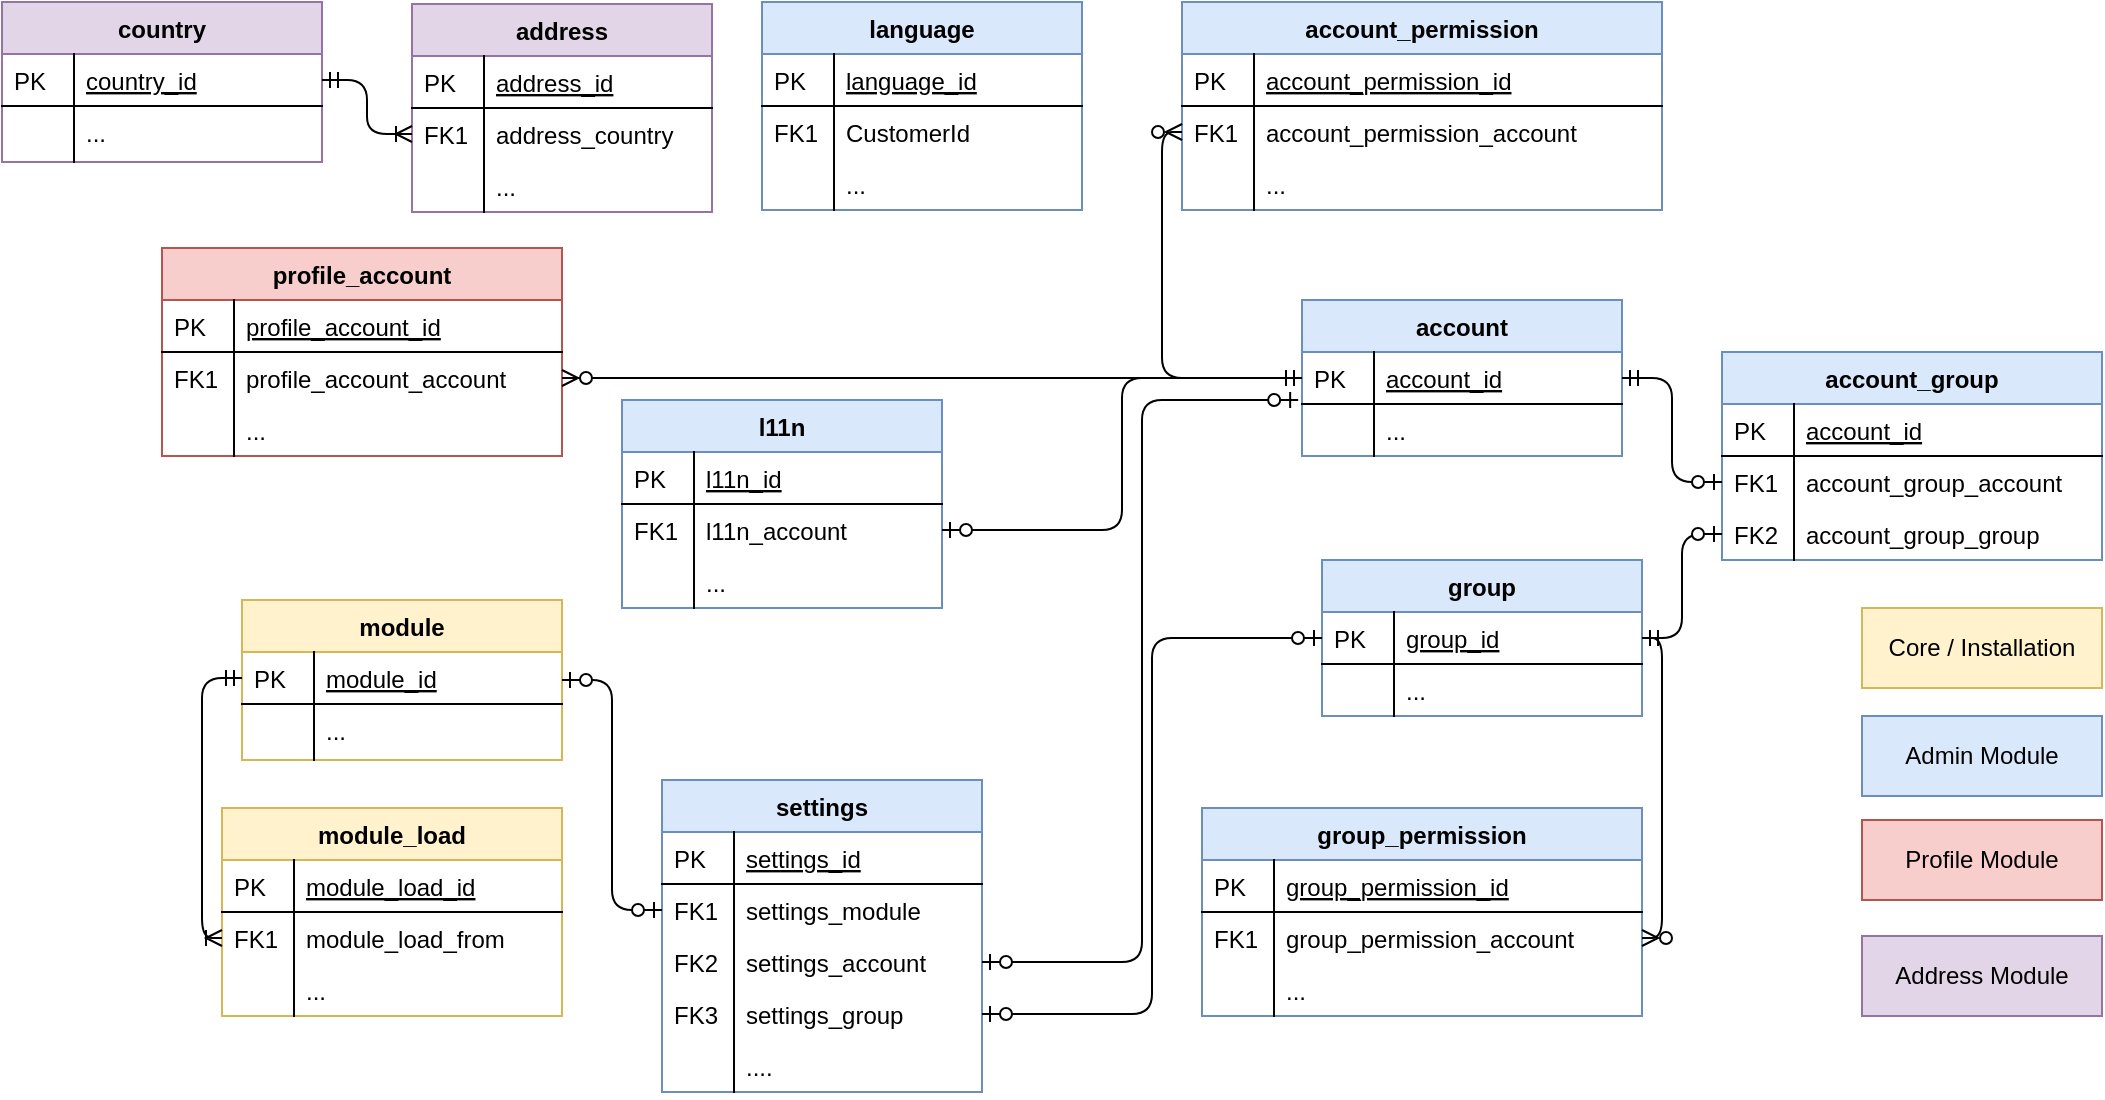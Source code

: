 <mxfile version="12.4.8" type="github" pages="7">
  <diagram id="C5RBs43oDa-KdzZeNtuy" name="overview">
    <mxGraphModel dx="2249" dy="762" grid="1" gridSize="10" guides="1" tooltips="1" connect="1" arrows="1" fold="1" page="1" pageScale="1" pageWidth="827" pageHeight="1169" math="0" shadow="0">
      <root>
        <mxCell id="WIyWlLk6GJQsqaUBKTNV-0"/>
        <mxCell id="WIyWlLk6GJQsqaUBKTNV-1" parent="WIyWlLk6GJQsqaUBKTNV-0"/>
        <mxCell id="zkfFHV4jXpPFQw0GAbJ--51" value="account" style="swimlane;fontStyle=1;childLayout=stackLayout;horizontal=1;startSize=26;horizontalStack=0;resizeParent=1;resizeLast=0;collapsible=1;marginBottom=0;rounded=0;shadow=0;strokeWidth=1;fillColor=#dae8fc;strokeColor=#6c8ebf;" parent="WIyWlLk6GJQsqaUBKTNV-1" vertex="1">
          <mxGeometry x="150" y="260" width="160" height="78" as="geometry">
            <mxRectangle x="20" y="80" width="160" height="26" as="alternateBounds"/>
          </mxGeometry>
        </mxCell>
        <mxCell id="zkfFHV4jXpPFQw0GAbJ--52" value="account_id" style="shape=partialRectangle;top=0;left=0;right=0;bottom=1;align=left;verticalAlign=top;fillColor=none;spacingLeft=40;spacingRight=4;overflow=hidden;rotatable=0;points=[[0,0.5],[1,0.5]];portConstraint=eastwest;dropTarget=0;rounded=0;shadow=0;strokeWidth=1;fontStyle=4" parent="zkfFHV4jXpPFQw0GAbJ--51" vertex="1">
          <mxGeometry y="26" width="160" height="26" as="geometry"/>
        </mxCell>
        <mxCell id="zkfFHV4jXpPFQw0GAbJ--53" value="PK" style="shape=partialRectangle;top=0;left=0;bottom=0;fillColor=none;align=left;verticalAlign=top;spacingLeft=4;spacingRight=4;overflow=hidden;rotatable=0;points=[];portConstraint=eastwest;part=1;" parent="zkfFHV4jXpPFQw0GAbJ--52" vertex="1" connectable="0">
          <mxGeometry width="36" height="26" as="geometry"/>
        </mxCell>
        <mxCell id="zkfFHV4jXpPFQw0GAbJ--54" value="..." style="shape=partialRectangle;top=0;left=0;right=0;bottom=0;align=left;verticalAlign=top;fillColor=none;spacingLeft=40;spacingRight=4;overflow=hidden;rotatable=0;points=[[0,0.5],[1,0.5]];portConstraint=eastwest;dropTarget=0;rounded=0;shadow=0;strokeWidth=1;" parent="zkfFHV4jXpPFQw0GAbJ--51" vertex="1">
          <mxGeometry y="52" width="160" height="26" as="geometry"/>
        </mxCell>
        <mxCell id="zkfFHV4jXpPFQw0GAbJ--55" value="" style="shape=partialRectangle;top=0;left=0;bottom=0;fillColor=none;align=left;verticalAlign=top;spacingLeft=4;spacingRight=4;overflow=hidden;rotatable=0;points=[];portConstraint=eastwest;part=1;" parent="zkfFHV4jXpPFQw0GAbJ--54" vertex="1" connectable="0">
          <mxGeometry width="36" height="26" as="geometry"/>
        </mxCell>
        <mxCell id="zkfFHV4jXpPFQw0GAbJ--56" value="group" style="swimlane;fontStyle=1;childLayout=stackLayout;horizontal=1;startSize=26;horizontalStack=0;resizeParent=1;resizeLast=0;collapsible=1;marginBottom=0;rounded=0;shadow=0;strokeWidth=1;fillColor=#dae8fc;strokeColor=#6c8ebf;" parent="WIyWlLk6GJQsqaUBKTNV-1" vertex="1">
          <mxGeometry x="160" y="390" width="160" height="78" as="geometry">
            <mxRectangle x="260" y="80" width="160" height="26" as="alternateBounds"/>
          </mxGeometry>
        </mxCell>
        <mxCell id="zkfFHV4jXpPFQw0GAbJ--57" value="group_id" style="shape=partialRectangle;top=0;left=0;right=0;bottom=1;align=left;verticalAlign=top;fillColor=none;spacingLeft=40;spacingRight=4;overflow=hidden;rotatable=0;points=[[0,0.5],[1,0.5]];portConstraint=eastwest;dropTarget=0;rounded=0;shadow=0;strokeWidth=1;fontStyle=4" parent="zkfFHV4jXpPFQw0GAbJ--56" vertex="1">
          <mxGeometry y="26" width="160" height="26" as="geometry"/>
        </mxCell>
        <mxCell id="zkfFHV4jXpPFQw0GAbJ--58" value="PK" style="shape=partialRectangle;top=0;left=0;bottom=0;fillColor=none;align=left;verticalAlign=top;spacingLeft=4;spacingRight=4;overflow=hidden;rotatable=0;points=[];portConstraint=eastwest;part=1;" parent="zkfFHV4jXpPFQw0GAbJ--57" vertex="1" connectable="0">
          <mxGeometry width="36" height="26" as="geometry"/>
        </mxCell>
        <mxCell id="zkfFHV4jXpPFQw0GAbJ--61" value="..." style="shape=partialRectangle;top=0;left=0;right=0;bottom=0;align=left;verticalAlign=top;fillColor=none;spacingLeft=40;spacingRight=4;overflow=hidden;rotatable=0;points=[[0,0.5],[1,0.5]];portConstraint=eastwest;dropTarget=0;rounded=0;shadow=0;strokeWidth=1;" parent="zkfFHV4jXpPFQw0GAbJ--56" vertex="1">
          <mxGeometry y="52" width="160" height="26" as="geometry"/>
        </mxCell>
        <mxCell id="zkfFHV4jXpPFQw0GAbJ--62" value="" style="shape=partialRectangle;top=0;left=0;bottom=0;fillColor=none;align=left;verticalAlign=top;spacingLeft=4;spacingRight=4;overflow=hidden;rotatable=0;points=[];portConstraint=eastwest;part=1;" parent="zkfFHV4jXpPFQw0GAbJ--61" vertex="1" connectable="0">
          <mxGeometry width="36" height="26" as="geometry"/>
        </mxCell>
        <mxCell id="zkfFHV4jXpPFQw0GAbJ--64" value="profile_account" style="swimlane;fontStyle=1;childLayout=stackLayout;horizontal=1;startSize=26;horizontalStack=0;resizeParent=1;resizeLast=0;collapsible=1;marginBottom=0;rounded=0;shadow=0;strokeWidth=1;fillColor=#f8cecc;strokeColor=#b85450;" parent="WIyWlLk6GJQsqaUBKTNV-1" vertex="1">
          <mxGeometry x="-420" y="234" width="200" height="104" as="geometry">
            <mxRectangle x="260" y="270" width="160" height="26" as="alternateBounds"/>
          </mxGeometry>
        </mxCell>
        <mxCell id="zkfFHV4jXpPFQw0GAbJ--65" value="profile_account_id" style="shape=partialRectangle;top=0;left=0;right=0;bottom=1;align=left;verticalAlign=top;fillColor=none;spacingLeft=40;spacingRight=4;overflow=hidden;rotatable=0;points=[[0,0.5],[1,0.5]];portConstraint=eastwest;dropTarget=0;rounded=0;shadow=0;strokeWidth=1;fontStyle=4" parent="zkfFHV4jXpPFQw0GAbJ--64" vertex="1">
          <mxGeometry y="26" width="200" height="26" as="geometry"/>
        </mxCell>
        <mxCell id="zkfFHV4jXpPFQw0GAbJ--66" value="PK" style="shape=partialRectangle;top=0;left=0;bottom=0;fillColor=none;align=left;verticalAlign=top;spacingLeft=4;spacingRight=4;overflow=hidden;rotatable=0;points=[];portConstraint=eastwest;part=1;" parent="zkfFHV4jXpPFQw0GAbJ--65" vertex="1" connectable="0">
          <mxGeometry width="36" height="26" as="geometry"/>
        </mxCell>
        <mxCell id="zkfFHV4jXpPFQw0GAbJ--67" value="profile_account_account" style="shape=partialRectangle;top=0;left=0;right=0;bottom=0;align=left;verticalAlign=top;fillColor=none;spacingLeft=40;spacingRight=4;overflow=hidden;rotatable=0;points=[[0,0.5],[1,0.5]];portConstraint=eastwest;dropTarget=0;rounded=0;shadow=0;strokeWidth=1;" parent="zkfFHV4jXpPFQw0GAbJ--64" vertex="1">
          <mxGeometry y="52" width="200" height="26" as="geometry"/>
        </mxCell>
        <mxCell id="zkfFHV4jXpPFQw0GAbJ--68" value="FK1" style="shape=partialRectangle;top=0;left=0;bottom=0;fillColor=none;align=left;verticalAlign=top;spacingLeft=4;spacingRight=4;overflow=hidden;rotatable=0;points=[];portConstraint=eastwest;part=1;" parent="zkfFHV4jXpPFQw0GAbJ--67" vertex="1" connectable="0">
          <mxGeometry width="36" height="26" as="geometry"/>
        </mxCell>
        <mxCell id="zkfFHV4jXpPFQw0GAbJ--69" value="..." style="shape=partialRectangle;top=0;left=0;right=0;bottom=0;align=left;verticalAlign=top;fillColor=none;spacingLeft=40;spacingRight=4;overflow=hidden;rotatable=0;points=[[0,0.5],[1,0.5]];portConstraint=eastwest;dropTarget=0;rounded=0;shadow=0;strokeWidth=1;" parent="zkfFHV4jXpPFQw0GAbJ--64" vertex="1">
          <mxGeometry y="78" width="200" height="26" as="geometry"/>
        </mxCell>
        <mxCell id="zkfFHV4jXpPFQw0GAbJ--70" value="" style="shape=partialRectangle;top=0;left=0;bottom=0;fillColor=none;align=left;verticalAlign=top;spacingLeft=4;spacingRight=4;overflow=hidden;rotatable=0;points=[];portConstraint=eastwest;part=1;" parent="zkfFHV4jXpPFQw0GAbJ--69" vertex="1" connectable="0">
          <mxGeometry width="36" height="26" as="geometry"/>
        </mxCell>
        <mxCell id="L3K0jDCQB_C3OE6Yni0E-7" value="language" style="swimlane;fontStyle=1;childLayout=stackLayout;horizontal=1;startSize=26;horizontalStack=0;resizeParent=1;resizeLast=0;collapsible=1;marginBottom=0;rounded=0;shadow=0;strokeWidth=1;fillColor=#dae8fc;strokeColor=#6c8ebf;" parent="WIyWlLk6GJQsqaUBKTNV-1" vertex="1">
          <mxGeometry x="-120" y="111" width="160" height="104" as="geometry">
            <mxRectangle x="260" y="80" width="160" height="26" as="alternateBounds"/>
          </mxGeometry>
        </mxCell>
        <mxCell id="L3K0jDCQB_C3OE6Yni0E-8" value="language_id" style="shape=partialRectangle;top=0;left=0;right=0;bottom=1;align=left;verticalAlign=top;fillColor=none;spacingLeft=40;spacingRight=4;overflow=hidden;rotatable=0;points=[[0,0.5],[1,0.5]];portConstraint=eastwest;dropTarget=0;rounded=0;shadow=0;strokeWidth=1;fontStyle=4" parent="L3K0jDCQB_C3OE6Yni0E-7" vertex="1">
          <mxGeometry y="26" width="160" height="26" as="geometry"/>
        </mxCell>
        <mxCell id="L3K0jDCQB_C3OE6Yni0E-9" value="PK" style="shape=partialRectangle;top=0;left=0;bottom=0;fillColor=none;align=left;verticalAlign=top;spacingLeft=4;spacingRight=4;overflow=hidden;rotatable=0;points=[];portConstraint=eastwest;part=1;" parent="L3K0jDCQB_C3OE6Yni0E-8" vertex="1" connectable="0">
          <mxGeometry width="36" height="26" as="geometry"/>
        </mxCell>
        <mxCell id="L3K0jDCQB_C3OE6Yni0E-10" value="CustomerId" style="shape=partialRectangle;top=0;left=0;right=0;bottom=0;align=left;verticalAlign=top;fillColor=none;spacingLeft=40;spacingRight=4;overflow=hidden;rotatable=0;points=[[0,0.5],[1,0.5]];portConstraint=eastwest;dropTarget=0;rounded=0;shadow=0;strokeWidth=1;" parent="L3K0jDCQB_C3OE6Yni0E-7" vertex="1">
          <mxGeometry y="52" width="160" height="26" as="geometry"/>
        </mxCell>
        <mxCell id="L3K0jDCQB_C3OE6Yni0E-11" value="FK1" style="shape=partialRectangle;top=0;left=0;bottom=0;fillColor=none;align=left;verticalAlign=top;spacingLeft=4;spacingRight=4;overflow=hidden;rotatable=0;points=[];portConstraint=eastwest;part=1;" parent="L3K0jDCQB_C3OE6Yni0E-10" vertex="1" connectable="0">
          <mxGeometry width="36" height="26" as="geometry"/>
        </mxCell>
        <mxCell id="L3K0jDCQB_C3OE6Yni0E-12" value="..." style="shape=partialRectangle;top=0;left=0;right=0;bottom=0;align=left;verticalAlign=top;fillColor=none;spacingLeft=40;spacingRight=4;overflow=hidden;rotatable=0;points=[[0,0.5],[1,0.5]];portConstraint=eastwest;dropTarget=0;rounded=0;shadow=0;strokeWidth=1;" parent="L3K0jDCQB_C3OE6Yni0E-7" vertex="1">
          <mxGeometry y="78" width="160" height="26" as="geometry"/>
        </mxCell>
        <mxCell id="L3K0jDCQB_C3OE6Yni0E-13" value="" style="shape=partialRectangle;top=0;left=0;bottom=0;fillColor=none;align=left;verticalAlign=top;spacingLeft=4;spacingRight=4;overflow=hidden;rotatable=0;points=[];portConstraint=eastwest;part=1;" parent="L3K0jDCQB_C3OE6Yni0E-12" vertex="1" connectable="0">
          <mxGeometry width="36" height="26" as="geometry"/>
        </mxCell>
        <mxCell id="L3K0jDCQB_C3OE6Yni0E-42" value="module" style="swimlane;fontStyle=1;childLayout=stackLayout;horizontal=1;startSize=26;horizontalStack=0;resizeParent=1;resizeLast=0;collapsible=1;marginBottom=0;rounded=0;shadow=0;strokeWidth=1;fillColor=#fff2cc;strokeColor=#d6b656;" parent="WIyWlLk6GJQsqaUBKTNV-1" vertex="1">
          <mxGeometry x="-380" y="410" width="160" height="80" as="geometry">
            <mxRectangle x="260" y="80" width="160" height="26" as="alternateBounds"/>
          </mxGeometry>
        </mxCell>
        <mxCell id="L3K0jDCQB_C3OE6Yni0E-43" value="module_id" style="shape=partialRectangle;top=0;left=0;right=0;bottom=1;align=left;verticalAlign=top;fillColor=none;spacingLeft=40;spacingRight=4;overflow=hidden;rotatable=0;points=[[0,0.5],[1,0.5]];portConstraint=eastwest;dropTarget=0;rounded=0;shadow=0;strokeWidth=1;fontStyle=4" parent="L3K0jDCQB_C3OE6Yni0E-42" vertex="1">
          <mxGeometry y="26" width="160" height="26" as="geometry"/>
        </mxCell>
        <mxCell id="L3K0jDCQB_C3OE6Yni0E-44" value="PK" style="shape=partialRectangle;top=0;left=0;bottom=0;fillColor=none;align=left;verticalAlign=top;spacingLeft=4;spacingRight=4;overflow=hidden;rotatable=0;points=[];portConstraint=eastwest;part=1;" parent="L3K0jDCQB_C3OE6Yni0E-43" vertex="1" connectable="0">
          <mxGeometry width="36" height="26" as="geometry"/>
        </mxCell>
        <mxCell id="L3K0jDCQB_C3OE6Yni0E-45" value="..." style="shape=partialRectangle;top=0;left=0;right=0;bottom=0;align=left;verticalAlign=top;fillColor=none;spacingLeft=40;spacingRight=4;overflow=hidden;rotatable=0;points=[[0,0.5],[1,0.5]];portConstraint=eastwest;dropTarget=0;rounded=0;shadow=0;strokeWidth=1;" parent="L3K0jDCQB_C3OE6Yni0E-42" vertex="1">
          <mxGeometry y="52" width="160" height="28" as="geometry"/>
        </mxCell>
        <mxCell id="L3K0jDCQB_C3OE6Yni0E-46" value="" style="shape=partialRectangle;top=0;left=0;bottom=0;fillColor=none;align=left;verticalAlign=top;spacingLeft=4;spacingRight=4;overflow=hidden;rotatable=0;points=[];portConstraint=eastwest;part=1;" parent="L3K0jDCQB_C3OE6Yni0E-45" vertex="1" connectable="0">
          <mxGeometry width="36" height="28" as="geometry"/>
        </mxCell>
        <mxCell id="L3K0jDCQB_C3OE6Yni0E-49" value="l11n" style="swimlane;fontStyle=1;childLayout=stackLayout;horizontal=1;startSize=26;horizontalStack=0;resizeParent=1;resizeLast=0;collapsible=1;marginBottom=0;rounded=0;shadow=0;strokeWidth=1;fillColor=#dae8fc;strokeColor=#6c8ebf;" parent="WIyWlLk6GJQsqaUBKTNV-1" vertex="1">
          <mxGeometry x="-190" y="310" width="160" height="104" as="geometry">
            <mxRectangle x="260" y="80" width="160" height="26" as="alternateBounds"/>
          </mxGeometry>
        </mxCell>
        <mxCell id="L3K0jDCQB_C3OE6Yni0E-50" value="l11n_id" style="shape=partialRectangle;top=0;left=0;right=0;bottom=1;align=left;verticalAlign=top;fillColor=none;spacingLeft=40;spacingRight=4;overflow=hidden;rotatable=0;points=[[0,0.5],[1,0.5]];portConstraint=eastwest;dropTarget=0;rounded=0;shadow=0;strokeWidth=1;fontStyle=4" parent="L3K0jDCQB_C3OE6Yni0E-49" vertex="1">
          <mxGeometry y="26" width="160" height="26" as="geometry"/>
        </mxCell>
        <mxCell id="L3K0jDCQB_C3OE6Yni0E-51" value="PK" style="shape=partialRectangle;top=0;left=0;bottom=0;fillColor=none;align=left;verticalAlign=top;spacingLeft=4;spacingRight=4;overflow=hidden;rotatable=0;points=[];portConstraint=eastwest;part=1;" parent="L3K0jDCQB_C3OE6Yni0E-50" vertex="1" connectable="0">
          <mxGeometry width="36" height="26" as="geometry"/>
        </mxCell>
        <mxCell id="L3K0jDCQB_C3OE6Yni0E-52" value="l11n_account" style="shape=partialRectangle;top=0;left=0;right=0;bottom=0;align=left;verticalAlign=top;fillColor=none;spacingLeft=40;spacingRight=4;overflow=hidden;rotatable=0;points=[[0,0.5],[1,0.5]];portConstraint=eastwest;dropTarget=0;rounded=0;shadow=0;strokeWidth=1;" parent="L3K0jDCQB_C3OE6Yni0E-49" vertex="1">
          <mxGeometry y="52" width="160" height="26" as="geometry"/>
        </mxCell>
        <mxCell id="L3K0jDCQB_C3OE6Yni0E-53" value="FK1" style="shape=partialRectangle;top=0;left=0;bottom=0;fillColor=none;align=left;verticalAlign=top;spacingLeft=4;spacingRight=4;overflow=hidden;rotatable=0;points=[];portConstraint=eastwest;part=1;" parent="L3K0jDCQB_C3OE6Yni0E-52" vertex="1" connectable="0">
          <mxGeometry width="36" height="26" as="geometry"/>
        </mxCell>
        <mxCell id="L3K0jDCQB_C3OE6Yni0E-54" value="..." style="shape=partialRectangle;top=0;left=0;right=0;bottom=0;align=left;verticalAlign=top;fillColor=none;spacingLeft=40;spacingRight=4;overflow=hidden;rotatable=0;points=[[0,0.5],[1,0.5]];portConstraint=eastwest;dropTarget=0;rounded=0;shadow=0;strokeWidth=1;" parent="L3K0jDCQB_C3OE6Yni0E-49" vertex="1">
          <mxGeometry y="78" width="160" height="26" as="geometry"/>
        </mxCell>
        <mxCell id="L3K0jDCQB_C3OE6Yni0E-55" value="" style="shape=partialRectangle;top=0;left=0;bottom=0;fillColor=none;align=left;verticalAlign=top;spacingLeft=4;spacingRight=4;overflow=hidden;rotatable=0;points=[];portConstraint=eastwest;part=1;" parent="L3K0jDCQB_C3OE6Yni0E-54" vertex="1" connectable="0">
          <mxGeometry width="36" height="26" as="geometry"/>
        </mxCell>
        <mxCell id="L3K0jDCQB_C3OE6Yni0E-56" value="account_permission" style="swimlane;fontStyle=1;childLayout=stackLayout;horizontal=1;startSize=26;horizontalStack=0;resizeParent=1;resizeLast=0;collapsible=1;marginBottom=0;rounded=0;shadow=0;strokeWidth=1;fillColor=#dae8fc;strokeColor=#6c8ebf;" parent="WIyWlLk6GJQsqaUBKTNV-1" vertex="1">
          <mxGeometry x="90" y="111" width="240" height="104" as="geometry">
            <mxRectangle x="20" y="80" width="160" height="26" as="alternateBounds"/>
          </mxGeometry>
        </mxCell>
        <mxCell id="L3K0jDCQB_C3OE6Yni0E-57" value="account_permission_id" style="shape=partialRectangle;top=0;left=0;right=0;bottom=1;align=left;verticalAlign=top;fillColor=none;spacingLeft=40;spacingRight=4;overflow=hidden;rotatable=0;points=[[0,0.5],[1,0.5]];portConstraint=eastwest;dropTarget=0;rounded=0;shadow=0;strokeWidth=1;fontStyle=4" parent="L3K0jDCQB_C3OE6Yni0E-56" vertex="1">
          <mxGeometry y="26" width="240" height="26" as="geometry"/>
        </mxCell>
        <mxCell id="L3K0jDCQB_C3OE6Yni0E-58" value="PK" style="shape=partialRectangle;top=0;left=0;bottom=0;fillColor=none;align=left;verticalAlign=top;spacingLeft=4;spacingRight=4;overflow=hidden;rotatable=0;points=[];portConstraint=eastwest;part=1;" parent="L3K0jDCQB_C3OE6Yni0E-57" vertex="1" connectable="0">
          <mxGeometry width="36" height="26" as="geometry"/>
        </mxCell>
        <mxCell id="8I4-JKD9G43_piyjU0ks-41" value="account_permission_account" style="shape=partialRectangle;top=0;left=0;right=0;bottom=0;align=left;verticalAlign=top;fillColor=none;spacingLeft=40;spacingRight=4;overflow=hidden;rotatable=0;points=[[0,0.5],[1,0.5]];portConstraint=eastwest;dropTarget=0;rounded=0;shadow=0;strokeWidth=1;" parent="L3K0jDCQB_C3OE6Yni0E-56" vertex="1">
          <mxGeometry y="52" width="240" height="26" as="geometry"/>
        </mxCell>
        <mxCell id="8I4-JKD9G43_piyjU0ks-42" value="FK1" style="shape=partialRectangle;top=0;left=0;bottom=0;fillColor=none;align=left;verticalAlign=top;spacingLeft=4;spacingRight=4;overflow=hidden;rotatable=0;points=[];portConstraint=eastwest;part=1;" parent="8I4-JKD9G43_piyjU0ks-41" vertex="1" connectable="0">
          <mxGeometry width="36" height="26" as="geometry"/>
        </mxCell>
        <mxCell id="L3K0jDCQB_C3OE6Yni0E-59" value="..." style="shape=partialRectangle;top=0;left=0;right=0;bottom=0;align=left;verticalAlign=top;fillColor=none;spacingLeft=40;spacingRight=4;overflow=hidden;rotatable=0;points=[[0,0.5],[1,0.5]];portConstraint=eastwest;dropTarget=0;rounded=0;shadow=0;strokeWidth=1;" parent="L3K0jDCQB_C3OE6Yni0E-56" vertex="1">
          <mxGeometry y="78" width="240" height="26" as="geometry"/>
        </mxCell>
        <mxCell id="L3K0jDCQB_C3OE6Yni0E-60" value="" style="shape=partialRectangle;top=0;left=0;bottom=0;fillColor=none;align=left;verticalAlign=top;spacingLeft=4;spacingRight=4;overflow=hidden;rotatable=0;points=[];portConstraint=eastwest;part=1;" parent="L3K0jDCQB_C3OE6Yni0E-59" vertex="1" connectable="0">
          <mxGeometry width="36" height="26" as="geometry"/>
        </mxCell>
        <mxCell id="L3K0jDCQB_C3OE6Yni0E-68" value="module_load" style="swimlane;fontStyle=1;childLayout=stackLayout;horizontal=1;startSize=26;horizontalStack=0;resizeParent=1;resizeLast=0;collapsible=1;marginBottom=0;rounded=0;shadow=0;strokeWidth=1;fillColor=#fff2cc;strokeColor=#d6b656;" parent="WIyWlLk6GJQsqaUBKTNV-1" vertex="1">
          <mxGeometry x="-390" y="514" width="170" height="104" as="geometry">
            <mxRectangle x="260" y="80" width="160" height="26" as="alternateBounds"/>
          </mxGeometry>
        </mxCell>
        <mxCell id="L3K0jDCQB_C3OE6Yni0E-69" value="module_load_id" style="shape=partialRectangle;top=0;left=0;right=0;bottom=1;align=left;verticalAlign=top;fillColor=none;spacingLeft=40;spacingRight=4;overflow=hidden;rotatable=0;points=[[0,0.5],[1,0.5]];portConstraint=eastwest;dropTarget=0;rounded=0;shadow=0;strokeWidth=1;fontStyle=4" parent="L3K0jDCQB_C3OE6Yni0E-68" vertex="1">
          <mxGeometry y="26" width="170" height="26" as="geometry"/>
        </mxCell>
        <mxCell id="L3K0jDCQB_C3OE6Yni0E-70" value="PK" style="shape=partialRectangle;top=0;left=0;bottom=0;fillColor=none;align=left;verticalAlign=top;spacingLeft=4;spacingRight=4;overflow=hidden;rotatable=0;points=[];portConstraint=eastwest;part=1;" parent="L3K0jDCQB_C3OE6Yni0E-69" vertex="1" connectable="0">
          <mxGeometry width="36" height="26" as="geometry"/>
        </mxCell>
        <mxCell id="L3K0jDCQB_C3OE6Yni0E-71" value="module_load_from" style="shape=partialRectangle;top=0;left=0;right=0;bottom=0;align=left;verticalAlign=top;fillColor=none;spacingLeft=40;spacingRight=4;overflow=hidden;rotatable=0;points=[[0,0.5],[1,0.5]];portConstraint=eastwest;dropTarget=0;rounded=0;shadow=0;strokeWidth=1;" parent="L3K0jDCQB_C3OE6Yni0E-68" vertex="1">
          <mxGeometry y="52" width="170" height="26" as="geometry"/>
        </mxCell>
        <mxCell id="L3K0jDCQB_C3OE6Yni0E-72" value="FK1" style="shape=partialRectangle;top=0;left=0;bottom=0;fillColor=none;align=left;verticalAlign=top;spacingLeft=4;spacingRight=4;overflow=hidden;rotatable=0;points=[];portConstraint=eastwest;part=1;" parent="L3K0jDCQB_C3OE6Yni0E-71" vertex="1" connectable="0">
          <mxGeometry width="36" height="26" as="geometry"/>
        </mxCell>
        <mxCell id="L3K0jDCQB_C3OE6Yni0E-73" value="..." style="shape=partialRectangle;top=0;left=0;right=0;bottom=0;align=left;verticalAlign=top;fillColor=none;spacingLeft=40;spacingRight=4;overflow=hidden;rotatable=0;points=[[0,0.5],[1,0.5]];portConstraint=eastwest;dropTarget=0;rounded=0;shadow=0;strokeWidth=1;" parent="L3K0jDCQB_C3OE6Yni0E-68" vertex="1">
          <mxGeometry y="78" width="170" height="26" as="geometry"/>
        </mxCell>
        <mxCell id="L3K0jDCQB_C3OE6Yni0E-74" value="" style="shape=partialRectangle;top=0;left=0;bottom=0;fillColor=none;align=left;verticalAlign=top;spacingLeft=4;spacingRight=4;overflow=hidden;rotatable=0;points=[];portConstraint=eastwest;part=1;" parent="L3K0jDCQB_C3OE6Yni0E-73" vertex="1" connectable="0">
          <mxGeometry width="36" height="26" as="geometry"/>
        </mxCell>
        <mxCell id="L3K0jDCQB_C3OE6Yni0E-75" value="country" style="swimlane;fontStyle=1;childLayout=stackLayout;horizontal=1;startSize=26;horizontalStack=0;resizeParent=1;resizeLast=0;collapsible=1;marginBottom=0;rounded=0;shadow=0;strokeWidth=1;fillColor=#e1d5e7;strokeColor=#9673a6;labelBackgroundColor=none;" parent="WIyWlLk6GJQsqaUBKTNV-1" vertex="1">
          <mxGeometry x="-500" y="111" width="160" height="80" as="geometry">
            <mxRectangle x="260" y="80" width="160" height="26" as="alternateBounds"/>
          </mxGeometry>
        </mxCell>
        <mxCell id="L3K0jDCQB_C3OE6Yni0E-76" value="country_id" style="shape=partialRectangle;top=0;left=0;right=0;bottom=1;align=left;verticalAlign=top;fillColor=none;spacingLeft=40;spacingRight=4;overflow=hidden;rotatable=0;points=[[0,0.5],[1,0.5]];portConstraint=eastwest;dropTarget=0;rounded=0;shadow=0;strokeWidth=1;fontStyle=4" parent="L3K0jDCQB_C3OE6Yni0E-75" vertex="1">
          <mxGeometry y="26" width="160" height="26" as="geometry"/>
        </mxCell>
        <mxCell id="L3K0jDCQB_C3OE6Yni0E-77" value="PK" style="shape=partialRectangle;top=0;left=0;bottom=0;fillColor=none;align=left;verticalAlign=top;spacingLeft=4;spacingRight=4;overflow=hidden;rotatable=0;points=[];portConstraint=eastwest;part=1;" parent="L3K0jDCQB_C3OE6Yni0E-76" vertex="1" connectable="0">
          <mxGeometry width="36" height="26" as="geometry"/>
        </mxCell>
        <mxCell id="L3K0jDCQB_C3OE6Yni0E-78" value="..." style="shape=partialRectangle;top=0;left=0;right=0;bottom=0;align=left;verticalAlign=top;fillColor=none;spacingLeft=40;spacingRight=4;overflow=hidden;rotatable=0;points=[[0,0.5],[1,0.5]];portConstraint=eastwest;dropTarget=0;rounded=0;shadow=0;strokeWidth=1;" parent="L3K0jDCQB_C3OE6Yni0E-75" vertex="1">
          <mxGeometry y="52" width="160" height="28" as="geometry"/>
        </mxCell>
        <mxCell id="L3K0jDCQB_C3OE6Yni0E-79" value="" style="shape=partialRectangle;top=0;left=0;bottom=0;fillColor=none;align=left;verticalAlign=top;spacingLeft=4;spacingRight=4;overflow=hidden;rotatable=0;points=[];portConstraint=eastwest;part=1;" parent="L3K0jDCQB_C3OE6Yni0E-78" vertex="1" connectable="0">
          <mxGeometry width="36" height="28" as="geometry"/>
        </mxCell>
        <mxCell id="L3K0jDCQB_C3OE6Yni0E-82" value="address" style="swimlane;fontStyle=1;childLayout=stackLayout;horizontal=1;startSize=26;horizontalStack=0;resizeParent=1;resizeLast=0;collapsible=1;marginBottom=0;rounded=0;shadow=0;strokeWidth=1;fillColor=#e1d5e7;strokeColor=#9673a6;" parent="WIyWlLk6GJQsqaUBKTNV-1" vertex="1">
          <mxGeometry x="-295" y="112" width="150" height="104" as="geometry">
            <mxRectangle x="260" y="80" width="160" height="26" as="alternateBounds"/>
          </mxGeometry>
        </mxCell>
        <mxCell id="L3K0jDCQB_C3OE6Yni0E-83" value="address_id" style="shape=partialRectangle;top=0;left=0;right=0;bottom=1;align=left;verticalAlign=top;fillColor=none;spacingLeft=40;spacingRight=4;overflow=hidden;rotatable=0;points=[[0,0.5],[1,0.5]];portConstraint=eastwest;dropTarget=0;rounded=0;shadow=0;strokeWidth=1;fontStyle=4" parent="L3K0jDCQB_C3OE6Yni0E-82" vertex="1">
          <mxGeometry y="26" width="150" height="26" as="geometry"/>
        </mxCell>
        <mxCell id="L3K0jDCQB_C3OE6Yni0E-84" value="PK" style="shape=partialRectangle;top=0;left=0;bottom=0;fillColor=none;align=left;verticalAlign=top;spacingLeft=4;spacingRight=4;overflow=hidden;rotatable=0;points=[];portConstraint=eastwest;part=1;" parent="L3K0jDCQB_C3OE6Yni0E-83" vertex="1" connectable="0">
          <mxGeometry width="36" height="26" as="geometry"/>
        </mxCell>
        <mxCell id="L3K0jDCQB_C3OE6Yni0E-85" value="address_country" style="shape=partialRectangle;top=0;left=0;right=0;bottom=0;align=left;verticalAlign=top;fillColor=none;spacingLeft=40;spacingRight=4;overflow=hidden;rotatable=0;points=[[0,0.5],[1,0.5]];portConstraint=eastwest;dropTarget=0;rounded=0;shadow=0;strokeWidth=1;" parent="L3K0jDCQB_C3OE6Yni0E-82" vertex="1">
          <mxGeometry y="52" width="150" height="26" as="geometry"/>
        </mxCell>
        <mxCell id="L3K0jDCQB_C3OE6Yni0E-86" value="FK1" style="shape=partialRectangle;top=0;left=0;bottom=0;fillColor=none;align=left;verticalAlign=top;spacingLeft=4;spacingRight=4;overflow=hidden;rotatable=0;points=[];portConstraint=eastwest;part=1;" parent="L3K0jDCQB_C3OE6Yni0E-85" vertex="1" connectable="0">
          <mxGeometry width="36" height="26" as="geometry"/>
        </mxCell>
        <mxCell id="L3K0jDCQB_C3OE6Yni0E-87" value="..." style="shape=partialRectangle;top=0;left=0;right=0;bottom=0;align=left;verticalAlign=top;fillColor=none;spacingLeft=40;spacingRight=4;overflow=hidden;rotatable=0;points=[[0,0.5],[1,0.5]];portConstraint=eastwest;dropTarget=0;rounded=0;shadow=0;strokeWidth=1;" parent="L3K0jDCQB_C3OE6Yni0E-82" vertex="1">
          <mxGeometry y="78" width="150" height="26" as="geometry"/>
        </mxCell>
        <mxCell id="L3K0jDCQB_C3OE6Yni0E-88" value="" style="shape=partialRectangle;top=0;left=0;bottom=0;fillColor=none;align=left;verticalAlign=top;spacingLeft=4;spacingRight=4;overflow=hidden;rotatable=0;points=[];portConstraint=eastwest;part=1;" parent="L3K0jDCQB_C3OE6Yni0E-87" vertex="1" connectable="0">
          <mxGeometry width="36" height="26" as="geometry"/>
        </mxCell>
        <mxCell id="L3K0jDCQB_C3OE6Yni0E-104" value="" style="edgeStyle=orthogonalEdgeStyle;fontSize=12;html=1;endArrow=ERzeroToMany;startArrow=ERmandOne;entryX=1;entryY=0.5;entryDx=0;entryDy=0;exitX=0;exitY=0.5;exitDx=0;exitDy=0;endFill=1;" parent="WIyWlLk6GJQsqaUBKTNV-1" source="zkfFHV4jXpPFQw0GAbJ--52" target="zkfFHV4jXpPFQw0GAbJ--67" edge="1">
          <mxGeometry width="100" height="100" relative="1" as="geometry">
            <mxPoint x="-50" y="570" as="sourcePoint"/>
            <mxPoint x="50" y="470" as="targetPoint"/>
          </mxGeometry>
        </mxCell>
        <mxCell id="8I4-JKD9G43_piyjU0ks-0" value="account_group" style="swimlane;fontStyle=1;childLayout=stackLayout;horizontal=1;startSize=26;horizontalStack=0;resizeParent=1;resizeLast=0;collapsible=1;marginBottom=0;rounded=0;shadow=0;strokeWidth=1;fillColor=#dae8fc;strokeColor=#6c8ebf;" parent="WIyWlLk6GJQsqaUBKTNV-1" vertex="1">
          <mxGeometry x="360" y="286" width="190" height="104" as="geometry">
            <mxRectangle x="20" y="80" width="160" height="26" as="alternateBounds"/>
          </mxGeometry>
        </mxCell>
        <mxCell id="8I4-JKD9G43_piyjU0ks-1" value="account_id" style="shape=partialRectangle;top=0;left=0;right=0;bottom=1;align=left;verticalAlign=top;fillColor=none;spacingLeft=40;spacingRight=4;overflow=hidden;rotatable=0;points=[[0,0.5],[1,0.5]];portConstraint=eastwest;dropTarget=0;rounded=0;shadow=0;strokeWidth=1;fontStyle=4" parent="8I4-JKD9G43_piyjU0ks-0" vertex="1">
          <mxGeometry y="26" width="190" height="26" as="geometry"/>
        </mxCell>
        <mxCell id="8I4-JKD9G43_piyjU0ks-2" value="PK" style="shape=partialRectangle;top=0;left=0;bottom=0;fillColor=none;align=left;verticalAlign=top;spacingLeft=4;spacingRight=4;overflow=hidden;rotatable=0;points=[];portConstraint=eastwest;part=1;" parent="8I4-JKD9G43_piyjU0ks-1" vertex="1" connectable="0">
          <mxGeometry width="36" height="26" as="geometry"/>
        </mxCell>
        <mxCell id="8I4-JKD9G43_piyjU0ks-3" value="account_group_account" style="shape=partialRectangle;top=0;left=0;right=0;bottom=0;align=left;verticalAlign=top;fillColor=none;spacingLeft=40;spacingRight=4;overflow=hidden;rotatable=0;points=[[0,0.5],[1,0.5]];portConstraint=eastwest;dropTarget=0;rounded=0;shadow=0;strokeWidth=1;" parent="8I4-JKD9G43_piyjU0ks-0" vertex="1">
          <mxGeometry y="52" width="190" height="26" as="geometry"/>
        </mxCell>
        <mxCell id="8I4-JKD9G43_piyjU0ks-4" value="FK1" style="shape=partialRectangle;top=0;left=0;bottom=0;fillColor=none;align=left;verticalAlign=top;spacingLeft=4;spacingRight=4;overflow=hidden;rotatable=0;points=[];portConstraint=eastwest;part=1;" parent="8I4-JKD9G43_piyjU0ks-3" vertex="1" connectable="0">
          <mxGeometry width="36" height="26" as="geometry"/>
        </mxCell>
        <mxCell id="8I4-JKD9G43_piyjU0ks-7" value="account_group_group" style="shape=partialRectangle;top=0;left=0;right=0;bottom=0;align=left;verticalAlign=top;fillColor=none;spacingLeft=40;spacingRight=4;overflow=hidden;rotatable=0;points=[[0,0.5],[1,0.5]];portConstraint=eastwest;dropTarget=0;rounded=0;shadow=0;strokeWidth=1;" parent="8I4-JKD9G43_piyjU0ks-0" vertex="1">
          <mxGeometry y="78" width="190" height="26" as="geometry"/>
        </mxCell>
        <mxCell id="8I4-JKD9G43_piyjU0ks-8" value="FK2" style="shape=partialRectangle;top=0;left=0;bottom=0;fillColor=none;align=left;verticalAlign=top;spacingLeft=4;spacingRight=4;overflow=hidden;rotatable=0;points=[];portConstraint=eastwest;part=1;" parent="8I4-JKD9G43_piyjU0ks-7" vertex="1" connectable="0">
          <mxGeometry width="36" height="26" as="geometry"/>
        </mxCell>
        <mxCell id="8I4-JKD9G43_piyjU0ks-9" value="" style="edgeStyle=orthogonalEdgeStyle;fontSize=12;html=1;endArrow=ERzeroToOne;startArrow=ERmandOne;entryX=0;entryY=0.5;entryDx=0;entryDy=0;exitX=1;exitY=0.5;exitDx=0;exitDy=0;endFill=1;" parent="WIyWlLk6GJQsqaUBKTNV-1" source="zkfFHV4jXpPFQw0GAbJ--51" target="8I4-JKD9G43_piyjU0ks-3" edge="1">
          <mxGeometry width="100" height="100" relative="1" as="geometry">
            <mxPoint x="-140" y="760" as="sourcePoint"/>
            <mxPoint x="-40" y="660" as="targetPoint"/>
          </mxGeometry>
        </mxCell>
        <mxCell id="8I4-JKD9G43_piyjU0ks-11" value="" style="edgeStyle=orthogonalEdgeStyle;fontSize=12;html=1;endArrow=ERzeroToOne;startArrow=ERmandOne;entryX=0;entryY=0.5;entryDx=0;entryDy=0;exitX=1;exitY=0.5;exitDx=0;exitDy=0;endFill=1;" parent="WIyWlLk6GJQsqaUBKTNV-1" source="zkfFHV4jXpPFQw0GAbJ--57" target="8I4-JKD9G43_piyjU0ks-7" edge="1">
          <mxGeometry width="100" height="100" relative="1" as="geometry">
            <mxPoint x="330" y="309" as="sourcePoint"/>
            <mxPoint x="390" y="381" as="targetPoint"/>
          </mxGeometry>
        </mxCell>
        <mxCell id="8I4-JKD9G43_piyjU0ks-23" value="" style="edgeStyle=orthogonalEdgeStyle;fontSize=12;html=1;endArrow=ERoneToMany;startArrow=ERmandOne;entryX=0;entryY=0.5;entryDx=0;entryDy=0;exitX=0;exitY=0.5;exitDx=0;exitDy=0;" parent="WIyWlLk6GJQsqaUBKTNV-1" source="L3K0jDCQB_C3OE6Yni0E-43" target="L3K0jDCQB_C3OE6Yni0E-71" edge="1">
          <mxGeometry width="100" height="100" relative="1" as="geometry">
            <mxPoint x="-310" y="566" as="sourcePoint"/>
            <mxPoint x="-390" y="295" as="targetPoint"/>
          </mxGeometry>
        </mxCell>
        <mxCell id="8I4-JKD9G43_piyjU0ks-24" value="settings" style="swimlane;fontStyle=1;childLayout=stackLayout;horizontal=1;startSize=26;horizontalStack=0;resizeParent=1;resizeLast=0;collapsible=1;marginBottom=0;rounded=0;shadow=0;strokeWidth=1;fillColor=#dae8fc;strokeColor=#6c8ebf;" parent="WIyWlLk6GJQsqaUBKTNV-1" vertex="1">
          <mxGeometry x="-170" y="500" width="160" height="156" as="geometry">
            <mxRectangle x="260" y="80" width="160" height="26" as="alternateBounds"/>
          </mxGeometry>
        </mxCell>
        <mxCell id="8I4-JKD9G43_piyjU0ks-25" value="settings_id" style="shape=partialRectangle;top=0;left=0;right=0;bottom=1;align=left;verticalAlign=top;fillColor=none;spacingLeft=40;spacingRight=4;overflow=hidden;rotatable=0;points=[[0,0.5],[1,0.5]];portConstraint=eastwest;dropTarget=0;rounded=0;shadow=0;strokeWidth=1;fontStyle=4" parent="8I4-JKD9G43_piyjU0ks-24" vertex="1">
          <mxGeometry y="26" width="160" height="26" as="geometry"/>
        </mxCell>
        <mxCell id="8I4-JKD9G43_piyjU0ks-26" value="PK" style="shape=partialRectangle;top=0;left=0;bottom=0;fillColor=none;align=left;verticalAlign=top;spacingLeft=4;spacingRight=4;overflow=hidden;rotatable=0;points=[];portConstraint=eastwest;part=1;" parent="8I4-JKD9G43_piyjU0ks-25" vertex="1" connectable="0">
          <mxGeometry width="36" height="26" as="geometry"/>
        </mxCell>
        <mxCell id="8I4-JKD9G43_piyjU0ks-27" value="settings_module" style="shape=partialRectangle;top=0;left=0;right=0;bottom=0;align=left;verticalAlign=top;fillColor=none;spacingLeft=40;spacingRight=4;overflow=hidden;rotatable=0;points=[[0,0.5],[1,0.5]];portConstraint=eastwest;dropTarget=0;rounded=0;shadow=0;strokeWidth=1;" parent="8I4-JKD9G43_piyjU0ks-24" vertex="1">
          <mxGeometry y="52" width="160" height="26" as="geometry"/>
        </mxCell>
        <mxCell id="8I4-JKD9G43_piyjU0ks-28" value="FK1" style="shape=partialRectangle;top=0;left=0;bottom=0;fillColor=none;align=left;verticalAlign=top;spacingLeft=4;spacingRight=4;overflow=hidden;rotatable=0;points=[];portConstraint=eastwest;part=1;" parent="8I4-JKD9G43_piyjU0ks-27" vertex="1" connectable="0">
          <mxGeometry width="36" height="26" as="geometry"/>
        </mxCell>
        <mxCell id="8I4-JKD9G43_piyjU0ks-29" value="settings_account" style="shape=partialRectangle;top=0;left=0;right=0;bottom=0;align=left;verticalAlign=top;fillColor=none;spacingLeft=40;spacingRight=4;overflow=hidden;rotatable=0;points=[[0,0.5],[1,0.5]];portConstraint=eastwest;dropTarget=0;rounded=0;shadow=0;strokeWidth=1;" parent="8I4-JKD9G43_piyjU0ks-24" vertex="1">
          <mxGeometry y="78" width="160" height="26" as="geometry"/>
        </mxCell>
        <mxCell id="8I4-JKD9G43_piyjU0ks-30" value="FK2" style="shape=partialRectangle;top=0;left=0;bottom=0;fillColor=none;align=left;verticalAlign=top;spacingLeft=4;spacingRight=4;overflow=hidden;rotatable=0;points=[];portConstraint=eastwest;part=1;" parent="8I4-JKD9G43_piyjU0ks-29" vertex="1" connectable="0">
          <mxGeometry width="36" height="26" as="geometry"/>
        </mxCell>
        <mxCell id="8I4-JKD9G43_piyjU0ks-37" value="settings_group" style="shape=partialRectangle;top=0;left=0;right=0;bottom=0;align=left;verticalAlign=top;fillColor=none;spacingLeft=40;spacingRight=4;overflow=hidden;rotatable=0;points=[[0,0.5],[1,0.5]];portConstraint=eastwest;dropTarget=0;rounded=0;shadow=0;strokeWidth=1;" parent="8I4-JKD9G43_piyjU0ks-24" vertex="1">
          <mxGeometry y="104" width="160" height="26" as="geometry"/>
        </mxCell>
        <mxCell id="8I4-JKD9G43_piyjU0ks-38" value="FK3" style="shape=partialRectangle;top=0;left=0;bottom=0;fillColor=none;align=left;verticalAlign=top;spacingLeft=4;spacingRight=4;overflow=hidden;rotatable=0;points=[];portConstraint=eastwest;part=1;" parent="8I4-JKD9G43_piyjU0ks-37" vertex="1" connectable="0">
          <mxGeometry width="36" height="26" as="geometry"/>
        </mxCell>
        <mxCell id="8I4-JKD9G43_piyjU0ks-31" value="...." style="shape=partialRectangle;top=0;left=0;right=0;bottom=0;align=left;verticalAlign=top;fillColor=none;spacingLeft=40;spacingRight=4;overflow=hidden;rotatable=0;points=[[0,0.5],[1,0.5]];portConstraint=eastwest;dropTarget=0;rounded=0;shadow=0;strokeWidth=1;" parent="8I4-JKD9G43_piyjU0ks-24" vertex="1">
          <mxGeometry y="130" width="160" height="26" as="geometry"/>
        </mxCell>
        <mxCell id="8I4-JKD9G43_piyjU0ks-32" value="" style="shape=partialRectangle;top=0;left=0;bottom=0;fillColor=none;align=left;verticalAlign=top;spacingLeft=4;spacingRight=4;overflow=hidden;rotatable=0;points=[];portConstraint=eastwest;part=1;" parent="8I4-JKD9G43_piyjU0ks-31" vertex="1" connectable="0">
          <mxGeometry width="36" height="26" as="geometry"/>
        </mxCell>
        <mxCell id="8I4-JKD9G43_piyjU0ks-34" value="" style="edgeStyle=orthogonalEdgeStyle;fontSize=12;html=1;endArrow=ERzeroToOne;endFill=1;startArrow=ERzeroToOne;startFill=1;entryX=0;entryY=0.5;entryDx=0;entryDy=0;exitX=1;exitY=0.5;exitDx=0;exitDy=0;" parent="WIyWlLk6GJQsqaUBKTNV-1" source="L3K0jDCQB_C3OE6Yni0E-42" target="8I4-JKD9G43_piyjU0ks-27" edge="1">
          <mxGeometry width="100" height="100" relative="1" as="geometry">
            <mxPoint x="-380" y="750" as="sourcePoint"/>
            <mxPoint x="-280" y="650" as="targetPoint"/>
          </mxGeometry>
        </mxCell>
        <mxCell id="8I4-JKD9G43_piyjU0ks-35" value="" style="edgeStyle=orthogonalEdgeStyle;fontSize=12;html=1;endArrow=ERzeroToOne;endFill=1;startArrow=ERzeroToOne;startFill=1;entryX=-0.012;entryY=0.923;entryDx=0;entryDy=0;exitX=1;exitY=0.5;exitDx=0;exitDy=0;entryPerimeter=0;" parent="WIyWlLk6GJQsqaUBKTNV-1" source="8I4-JKD9G43_piyjU0ks-29" target="zkfFHV4jXpPFQw0GAbJ--52" edge="1">
          <mxGeometry width="100" height="100" relative="1" as="geometry">
            <mxPoint x="80" y="665.5" as="sourcePoint"/>
            <mxPoint x="120" y="530.5" as="targetPoint"/>
          </mxGeometry>
        </mxCell>
        <mxCell id="8I4-JKD9G43_piyjU0ks-36" value="" style="edgeStyle=orthogonalEdgeStyle;fontSize=12;html=1;endArrow=ERzeroToOne;endFill=1;startArrow=ERzeroToOne;startFill=1;exitX=1;exitY=0.5;exitDx=0;exitDy=0;entryX=0;entryY=0.5;entryDx=0;entryDy=0;" parent="WIyWlLk6GJQsqaUBKTNV-1" source="8I4-JKD9G43_piyjU0ks-37" target="zkfFHV4jXpPFQw0GAbJ--57" edge="1">
          <mxGeometry width="100" height="100" relative="1" as="geometry">
            <mxPoint x="100" y="441" as="sourcePoint"/>
            <mxPoint x="60" y="570" as="targetPoint"/>
          </mxGeometry>
        </mxCell>
        <mxCell id="8I4-JKD9G43_piyjU0ks-43" value="" style="edgeStyle=orthogonalEdgeStyle;fontSize=12;html=1;endArrow=ERzeroToMany;startArrow=ERmandOne;entryX=0;entryY=0.5;entryDx=0;entryDy=0;exitX=0;exitY=0.5;exitDx=0;exitDy=0;endFill=1;" parent="WIyWlLk6GJQsqaUBKTNV-1" source="zkfFHV4jXpPFQw0GAbJ--52" target="8I4-JKD9G43_piyjU0ks-41" edge="1">
          <mxGeometry width="100" height="100" relative="1" as="geometry">
            <mxPoint x="160" y="309" as="sourcePoint"/>
            <mxPoint x="-250" y="309" as="targetPoint"/>
          </mxGeometry>
        </mxCell>
        <mxCell id="8I4-JKD9G43_piyjU0ks-44" value="group_permission" style="swimlane;fontStyle=1;childLayout=stackLayout;horizontal=1;startSize=26;horizontalStack=0;resizeParent=1;resizeLast=0;collapsible=1;marginBottom=0;rounded=0;shadow=0;strokeWidth=1;fillColor=#dae8fc;strokeColor=#6c8ebf;" parent="WIyWlLk6GJQsqaUBKTNV-1" vertex="1">
          <mxGeometry x="100" y="514" width="220" height="104" as="geometry">
            <mxRectangle x="20" y="80" width="160" height="26" as="alternateBounds"/>
          </mxGeometry>
        </mxCell>
        <mxCell id="8I4-JKD9G43_piyjU0ks-45" value="group_permission_id" style="shape=partialRectangle;top=0;left=0;right=0;bottom=1;align=left;verticalAlign=top;fillColor=none;spacingLeft=40;spacingRight=4;overflow=hidden;rotatable=0;points=[[0,0.5],[1,0.5]];portConstraint=eastwest;dropTarget=0;rounded=0;shadow=0;strokeWidth=1;fontStyle=4" parent="8I4-JKD9G43_piyjU0ks-44" vertex="1">
          <mxGeometry y="26" width="220" height="26" as="geometry"/>
        </mxCell>
        <mxCell id="8I4-JKD9G43_piyjU0ks-46" value="PK" style="shape=partialRectangle;top=0;left=0;bottom=0;fillColor=none;align=left;verticalAlign=top;spacingLeft=4;spacingRight=4;overflow=hidden;rotatable=0;points=[];portConstraint=eastwest;part=1;" parent="8I4-JKD9G43_piyjU0ks-45" vertex="1" connectable="0">
          <mxGeometry width="36" height="26" as="geometry"/>
        </mxCell>
        <mxCell id="8I4-JKD9G43_piyjU0ks-47" value="group_permission_account" style="shape=partialRectangle;top=0;left=0;right=0;bottom=0;align=left;verticalAlign=top;fillColor=none;spacingLeft=40;spacingRight=4;overflow=hidden;rotatable=0;points=[[0,0.5],[1,0.5]];portConstraint=eastwest;dropTarget=0;rounded=0;shadow=0;strokeWidth=1;" parent="8I4-JKD9G43_piyjU0ks-44" vertex="1">
          <mxGeometry y="52" width="220" height="26" as="geometry"/>
        </mxCell>
        <mxCell id="8I4-JKD9G43_piyjU0ks-48" value="FK1" style="shape=partialRectangle;top=0;left=0;bottom=0;fillColor=none;align=left;verticalAlign=top;spacingLeft=4;spacingRight=4;overflow=hidden;rotatable=0;points=[];portConstraint=eastwest;part=1;" parent="8I4-JKD9G43_piyjU0ks-47" vertex="1" connectable="0">
          <mxGeometry width="36" height="26" as="geometry"/>
        </mxCell>
        <mxCell id="8I4-JKD9G43_piyjU0ks-49" value="..." style="shape=partialRectangle;top=0;left=0;right=0;bottom=0;align=left;verticalAlign=top;fillColor=none;spacingLeft=40;spacingRight=4;overflow=hidden;rotatable=0;points=[[0,0.5],[1,0.5]];portConstraint=eastwest;dropTarget=0;rounded=0;shadow=0;strokeWidth=1;" parent="8I4-JKD9G43_piyjU0ks-44" vertex="1">
          <mxGeometry y="78" width="220" height="26" as="geometry"/>
        </mxCell>
        <mxCell id="8I4-JKD9G43_piyjU0ks-50" value="" style="shape=partialRectangle;top=0;left=0;bottom=0;fillColor=none;align=left;verticalAlign=top;spacingLeft=4;spacingRight=4;overflow=hidden;rotatable=0;points=[];portConstraint=eastwest;part=1;" parent="8I4-JKD9G43_piyjU0ks-49" vertex="1" connectable="0">
          <mxGeometry width="36" height="26" as="geometry"/>
        </mxCell>
        <mxCell id="8I4-JKD9G43_piyjU0ks-51" value="" style="edgeStyle=orthogonalEdgeStyle;fontSize=12;html=1;endArrow=ERzeroToMany;startArrow=ERmandOne;entryX=1;entryY=0.5;entryDx=0;entryDy=0;exitX=1;exitY=0.5;exitDx=0;exitDy=0;endFill=1;" parent="WIyWlLk6GJQsqaUBKTNV-1" source="zkfFHV4jXpPFQw0GAbJ--57" target="8I4-JKD9G43_piyjU0ks-47" edge="1">
          <mxGeometry width="100" height="100" relative="1" as="geometry">
            <mxPoint x="160" y="309" as="sourcePoint"/>
            <mxPoint x="100" y="186" as="targetPoint"/>
          </mxGeometry>
        </mxCell>
        <mxCell id="8I4-JKD9G43_piyjU0ks-54" value="" style="edgeStyle=orthogonalEdgeStyle;fontSize=12;html=1;endArrow=ERoneToMany;startArrow=ERmandOne;entryX=0;entryY=0.5;entryDx=0;entryDy=0;exitX=1;exitY=0.5;exitDx=0;exitDy=0;" parent="WIyWlLk6GJQsqaUBKTNV-1" source="L3K0jDCQB_C3OE6Yni0E-76" target="L3K0jDCQB_C3OE6Yni0E-85" edge="1">
          <mxGeometry width="100" height="100" relative="1" as="geometry">
            <mxPoint x="-1065" y="455" as="sourcePoint"/>
            <mxPoint x="-1775" y="204" as="targetPoint"/>
          </mxGeometry>
        </mxCell>
        <mxCell id="8I4-JKD9G43_piyjU0ks-56" value="" style="edgeStyle=orthogonalEdgeStyle;fontSize=12;html=1;endArrow=ERmandOne;startArrow=ERzeroToOne;entryX=0;entryY=0.5;entryDx=0;entryDy=0;exitX=1;exitY=0.5;exitDx=0;exitDy=0;startFill=1;" parent="WIyWlLk6GJQsqaUBKTNV-1" source="L3K0jDCQB_C3OE6Yni0E-52" target="zkfFHV4jXpPFQw0GAbJ--52" edge="1">
          <mxGeometry width="100" height="100" relative="1" as="geometry">
            <mxPoint x="320" y="309" as="sourcePoint"/>
            <mxPoint x="380" y="381" as="targetPoint"/>
          </mxGeometry>
        </mxCell>
        <mxCell id="8I4-JKD9G43_piyjU0ks-57" value="Profile Module" style="rounded=0;whiteSpace=wrap;html=1;fillColor=#f8cecc;strokeColor=#b85450;" parent="WIyWlLk6GJQsqaUBKTNV-1" vertex="1">
          <mxGeometry x="430" y="520" width="120" height="40" as="geometry"/>
        </mxCell>
        <mxCell id="8I4-JKD9G43_piyjU0ks-58" value="Core / Installation" style="rounded=0;whiteSpace=wrap;html=1;fillColor=#fff2cc;strokeColor=#d6b656;" parent="WIyWlLk6GJQsqaUBKTNV-1" vertex="1">
          <mxGeometry x="430" y="414" width="120" height="40" as="geometry"/>
        </mxCell>
        <mxCell id="8I4-JKD9G43_piyjU0ks-59" value="Admin Module" style="rounded=0;whiteSpace=wrap;html=1;fillColor=#dae8fc;strokeColor=#6c8ebf;" parent="WIyWlLk6GJQsqaUBKTNV-1" vertex="1">
          <mxGeometry x="430" y="468" width="120" height="40" as="geometry"/>
        </mxCell>
        <mxCell id="8I4-JKD9G43_piyjU0ks-60" value="Address Module" style="rounded=0;whiteSpace=wrap;html=1;fillColor=#e1d5e7;strokeColor=#9673a6;" parent="WIyWlLk6GJQsqaUBKTNV-1" vertex="1">
          <mxGeometry x="430" y="578" width="120" height="40" as="geometry"/>
        </mxCell>
      </root>
    </mxGraphModel>
  </diagram>
  <diagram id="zMYn8k4_1J1iRFyRFSgu" name="admin">
    <mxGraphModel dx="1422" dy="762" grid="1" gridSize="10" guides="1" tooltips="1" connect="1" arrows="1" fold="1" page="1" pageScale="1" pageWidth="850" pageHeight="1100" math="0" shadow="0">
      <root>
        <mxCell id="LLWVm0zqV-prfdSdSp3N-0"/>
        <mxCell id="LLWVm0zqV-prfdSdSp3N-1" parent="LLWVm0zqV-prfdSdSp3N-0"/>
        <mxCell id="S8VaQpaIrWbLrI0OXIkD-0" value="account" style="swimlane;fontStyle=1;childLayout=stackLayout;horizontal=1;startSize=26;horizontalStack=0;resizeParent=1;resizeLast=0;collapsible=1;marginBottom=0;rounded=0;shadow=0;strokeWidth=1;fillColor=#dae8fc;strokeColor=#6c8ebf;" parent="LLWVm0zqV-prfdSdSp3N-1" vertex="1">
          <mxGeometry x="395" y="260" width="160" height="78" as="geometry">
            <mxRectangle x="20" y="80" width="160" height="26" as="alternateBounds"/>
          </mxGeometry>
        </mxCell>
        <mxCell id="S8VaQpaIrWbLrI0OXIkD-1" value="account_id" style="shape=partialRectangle;top=0;left=0;right=0;bottom=1;align=left;verticalAlign=top;fillColor=none;spacingLeft=40;spacingRight=4;overflow=hidden;rotatable=0;points=[[0,0.5],[1,0.5]];portConstraint=eastwest;dropTarget=0;rounded=0;shadow=0;strokeWidth=1;fontStyle=4" parent="S8VaQpaIrWbLrI0OXIkD-0" vertex="1">
          <mxGeometry y="26" width="160" height="26" as="geometry"/>
        </mxCell>
        <mxCell id="S8VaQpaIrWbLrI0OXIkD-2" value="PK" style="shape=partialRectangle;top=0;left=0;bottom=0;fillColor=none;align=left;verticalAlign=top;spacingLeft=4;spacingRight=4;overflow=hidden;rotatable=0;points=[];portConstraint=eastwest;part=1;" parent="S8VaQpaIrWbLrI0OXIkD-1" vertex="1" connectable="0">
          <mxGeometry width="36" height="26" as="geometry"/>
        </mxCell>
        <mxCell id="S8VaQpaIrWbLrI0OXIkD-3" value="..." style="shape=partialRectangle;top=0;left=0;right=0;bottom=0;align=left;verticalAlign=top;fillColor=none;spacingLeft=40;spacingRight=4;overflow=hidden;rotatable=0;points=[[0,0.5],[1,0.5]];portConstraint=eastwest;dropTarget=0;rounded=0;shadow=0;strokeWidth=1;" parent="S8VaQpaIrWbLrI0OXIkD-0" vertex="1">
          <mxGeometry y="52" width="160" height="26" as="geometry"/>
        </mxCell>
        <mxCell id="S8VaQpaIrWbLrI0OXIkD-4" value="" style="shape=partialRectangle;top=0;left=0;bottom=0;fillColor=none;align=left;verticalAlign=top;spacingLeft=4;spacingRight=4;overflow=hidden;rotatable=0;points=[];portConstraint=eastwest;part=1;" parent="S8VaQpaIrWbLrI0OXIkD-3" vertex="1" connectable="0">
          <mxGeometry width="36" height="26" as="geometry"/>
        </mxCell>
        <mxCell id="S8VaQpaIrWbLrI0OXIkD-5" value="group" style="swimlane;fontStyle=1;childLayout=stackLayout;horizontal=1;startSize=26;horizontalStack=0;resizeParent=1;resizeLast=0;collapsible=1;marginBottom=0;rounded=0;shadow=0;strokeWidth=1;fillColor=#dae8fc;strokeColor=#6c8ebf;" parent="LLWVm0zqV-prfdSdSp3N-1" vertex="1">
          <mxGeometry x="405" y="390" width="160" height="78" as="geometry">
            <mxRectangle x="260" y="80" width="160" height="26" as="alternateBounds"/>
          </mxGeometry>
        </mxCell>
        <mxCell id="S8VaQpaIrWbLrI0OXIkD-6" value="group_id" style="shape=partialRectangle;top=0;left=0;right=0;bottom=1;align=left;verticalAlign=top;fillColor=none;spacingLeft=40;spacingRight=4;overflow=hidden;rotatable=0;points=[[0,0.5],[1,0.5]];portConstraint=eastwest;dropTarget=0;rounded=0;shadow=0;strokeWidth=1;fontStyle=4" parent="S8VaQpaIrWbLrI0OXIkD-5" vertex="1">
          <mxGeometry y="26" width="160" height="26" as="geometry"/>
        </mxCell>
        <mxCell id="S8VaQpaIrWbLrI0OXIkD-7" value="PK" style="shape=partialRectangle;top=0;left=0;bottom=0;fillColor=none;align=left;verticalAlign=top;spacingLeft=4;spacingRight=4;overflow=hidden;rotatable=0;points=[];portConstraint=eastwest;part=1;" parent="S8VaQpaIrWbLrI0OXIkD-6" vertex="1" connectable="0">
          <mxGeometry width="36" height="26" as="geometry"/>
        </mxCell>
        <mxCell id="S8VaQpaIrWbLrI0OXIkD-8" value="..." style="shape=partialRectangle;top=0;left=0;right=0;bottom=0;align=left;verticalAlign=top;fillColor=none;spacingLeft=40;spacingRight=4;overflow=hidden;rotatable=0;points=[[0,0.5],[1,0.5]];portConstraint=eastwest;dropTarget=0;rounded=0;shadow=0;strokeWidth=1;" parent="S8VaQpaIrWbLrI0OXIkD-5" vertex="1">
          <mxGeometry y="52" width="160" height="26" as="geometry"/>
        </mxCell>
        <mxCell id="S8VaQpaIrWbLrI0OXIkD-9" value="" style="shape=partialRectangle;top=0;left=0;bottom=0;fillColor=none;align=left;verticalAlign=top;spacingLeft=4;spacingRight=4;overflow=hidden;rotatable=0;points=[];portConstraint=eastwest;part=1;" parent="S8VaQpaIrWbLrI0OXIkD-8" vertex="1" connectable="0">
          <mxGeometry width="36" height="26" as="geometry"/>
        </mxCell>
        <mxCell id="S8VaQpaIrWbLrI0OXIkD-10" value="language" style="swimlane;fontStyle=1;childLayout=stackLayout;horizontal=1;startSize=26;horizontalStack=0;resizeParent=1;resizeLast=0;collapsible=1;marginBottom=0;rounded=0;shadow=0;strokeWidth=1;fillColor=#dae8fc;strokeColor=#6c8ebf;" parent="LLWVm0zqV-prfdSdSp3N-1" vertex="1">
          <mxGeometry x="125" y="111" width="160" height="104" as="geometry">
            <mxRectangle x="260" y="80" width="160" height="26" as="alternateBounds"/>
          </mxGeometry>
        </mxCell>
        <mxCell id="S8VaQpaIrWbLrI0OXIkD-11" value="language_id" style="shape=partialRectangle;top=0;left=0;right=0;bottom=1;align=left;verticalAlign=top;fillColor=none;spacingLeft=40;spacingRight=4;overflow=hidden;rotatable=0;points=[[0,0.5],[1,0.5]];portConstraint=eastwest;dropTarget=0;rounded=0;shadow=0;strokeWidth=1;fontStyle=4" parent="S8VaQpaIrWbLrI0OXIkD-10" vertex="1">
          <mxGeometry y="26" width="160" height="26" as="geometry"/>
        </mxCell>
        <mxCell id="S8VaQpaIrWbLrI0OXIkD-12" value="PK" style="shape=partialRectangle;top=0;left=0;bottom=0;fillColor=none;align=left;verticalAlign=top;spacingLeft=4;spacingRight=4;overflow=hidden;rotatable=0;points=[];portConstraint=eastwest;part=1;" parent="S8VaQpaIrWbLrI0OXIkD-11" vertex="1" connectable="0">
          <mxGeometry width="36" height="26" as="geometry"/>
        </mxCell>
        <mxCell id="S8VaQpaIrWbLrI0OXIkD-13" value="CustomerId" style="shape=partialRectangle;top=0;left=0;right=0;bottom=0;align=left;verticalAlign=top;fillColor=none;spacingLeft=40;spacingRight=4;overflow=hidden;rotatable=0;points=[[0,0.5],[1,0.5]];portConstraint=eastwest;dropTarget=0;rounded=0;shadow=0;strokeWidth=1;" parent="S8VaQpaIrWbLrI0OXIkD-10" vertex="1">
          <mxGeometry y="52" width="160" height="26" as="geometry"/>
        </mxCell>
        <mxCell id="S8VaQpaIrWbLrI0OXIkD-14" value="FK1" style="shape=partialRectangle;top=0;left=0;bottom=0;fillColor=none;align=left;verticalAlign=top;spacingLeft=4;spacingRight=4;overflow=hidden;rotatable=0;points=[];portConstraint=eastwest;part=1;" parent="S8VaQpaIrWbLrI0OXIkD-13" vertex="1" connectable="0">
          <mxGeometry width="36" height="26" as="geometry"/>
        </mxCell>
        <mxCell id="S8VaQpaIrWbLrI0OXIkD-15" value="..." style="shape=partialRectangle;top=0;left=0;right=0;bottom=0;align=left;verticalAlign=top;fillColor=none;spacingLeft=40;spacingRight=4;overflow=hidden;rotatable=0;points=[[0,0.5],[1,0.5]];portConstraint=eastwest;dropTarget=0;rounded=0;shadow=0;strokeWidth=1;" parent="S8VaQpaIrWbLrI0OXIkD-10" vertex="1">
          <mxGeometry y="78" width="160" height="26" as="geometry"/>
        </mxCell>
        <mxCell id="S8VaQpaIrWbLrI0OXIkD-16" value="" style="shape=partialRectangle;top=0;left=0;bottom=0;fillColor=none;align=left;verticalAlign=top;spacingLeft=4;spacingRight=4;overflow=hidden;rotatable=0;points=[];portConstraint=eastwest;part=1;" parent="S8VaQpaIrWbLrI0OXIkD-15" vertex="1" connectable="0">
          <mxGeometry width="36" height="26" as="geometry"/>
        </mxCell>
        <mxCell id="S8VaQpaIrWbLrI0OXIkD-17" value="l11n" style="swimlane;fontStyle=1;childLayout=stackLayout;horizontal=1;startSize=26;horizontalStack=0;resizeParent=1;resizeLast=0;collapsible=1;marginBottom=0;rounded=0;shadow=0;strokeWidth=1;fillColor=#dae8fc;strokeColor=#6c8ebf;" parent="LLWVm0zqV-prfdSdSp3N-1" vertex="1">
          <mxGeometry x="55" y="310" width="160" height="104" as="geometry">
            <mxRectangle x="260" y="80" width="160" height="26" as="alternateBounds"/>
          </mxGeometry>
        </mxCell>
        <mxCell id="S8VaQpaIrWbLrI0OXIkD-18" value="l11n_id" style="shape=partialRectangle;top=0;left=0;right=0;bottom=1;align=left;verticalAlign=top;fillColor=none;spacingLeft=40;spacingRight=4;overflow=hidden;rotatable=0;points=[[0,0.5],[1,0.5]];portConstraint=eastwest;dropTarget=0;rounded=0;shadow=0;strokeWidth=1;fontStyle=4" parent="S8VaQpaIrWbLrI0OXIkD-17" vertex="1">
          <mxGeometry y="26" width="160" height="26" as="geometry"/>
        </mxCell>
        <mxCell id="S8VaQpaIrWbLrI0OXIkD-19" value="PK" style="shape=partialRectangle;top=0;left=0;bottom=0;fillColor=none;align=left;verticalAlign=top;spacingLeft=4;spacingRight=4;overflow=hidden;rotatable=0;points=[];portConstraint=eastwest;part=1;" parent="S8VaQpaIrWbLrI0OXIkD-18" vertex="1" connectable="0">
          <mxGeometry width="36" height="26" as="geometry"/>
        </mxCell>
        <mxCell id="S8VaQpaIrWbLrI0OXIkD-20" value="l11n_account" style="shape=partialRectangle;top=0;left=0;right=0;bottom=0;align=left;verticalAlign=top;fillColor=none;spacingLeft=40;spacingRight=4;overflow=hidden;rotatable=0;points=[[0,0.5],[1,0.5]];portConstraint=eastwest;dropTarget=0;rounded=0;shadow=0;strokeWidth=1;" parent="S8VaQpaIrWbLrI0OXIkD-17" vertex="1">
          <mxGeometry y="52" width="160" height="26" as="geometry"/>
        </mxCell>
        <mxCell id="S8VaQpaIrWbLrI0OXIkD-21" value="FK1" style="shape=partialRectangle;top=0;left=0;bottom=0;fillColor=none;align=left;verticalAlign=top;spacingLeft=4;spacingRight=4;overflow=hidden;rotatable=0;points=[];portConstraint=eastwest;part=1;" parent="S8VaQpaIrWbLrI0OXIkD-20" vertex="1" connectable="0">
          <mxGeometry width="36" height="26" as="geometry"/>
        </mxCell>
        <mxCell id="S8VaQpaIrWbLrI0OXIkD-22" value="..." style="shape=partialRectangle;top=0;left=0;right=0;bottom=0;align=left;verticalAlign=top;fillColor=none;spacingLeft=40;spacingRight=4;overflow=hidden;rotatable=0;points=[[0,0.5],[1,0.5]];portConstraint=eastwest;dropTarget=0;rounded=0;shadow=0;strokeWidth=1;" parent="S8VaQpaIrWbLrI0OXIkD-17" vertex="1">
          <mxGeometry y="78" width="160" height="26" as="geometry"/>
        </mxCell>
        <mxCell id="S8VaQpaIrWbLrI0OXIkD-23" value="" style="shape=partialRectangle;top=0;left=0;bottom=0;fillColor=none;align=left;verticalAlign=top;spacingLeft=4;spacingRight=4;overflow=hidden;rotatable=0;points=[];portConstraint=eastwest;part=1;" parent="S8VaQpaIrWbLrI0OXIkD-22" vertex="1" connectable="0">
          <mxGeometry width="36" height="26" as="geometry"/>
        </mxCell>
        <mxCell id="S8VaQpaIrWbLrI0OXIkD-24" value="account_permission" style="swimlane;fontStyle=1;childLayout=stackLayout;horizontal=1;startSize=26;horizontalStack=0;resizeParent=1;resizeLast=0;collapsible=1;marginBottom=0;rounded=0;shadow=0;strokeWidth=1;fillColor=#dae8fc;strokeColor=#6c8ebf;" parent="LLWVm0zqV-prfdSdSp3N-1" vertex="1">
          <mxGeometry x="335" y="111" width="240" height="104" as="geometry">
            <mxRectangle x="20" y="80" width="160" height="26" as="alternateBounds"/>
          </mxGeometry>
        </mxCell>
        <mxCell id="S8VaQpaIrWbLrI0OXIkD-25" value="account_permission_id" style="shape=partialRectangle;top=0;left=0;right=0;bottom=1;align=left;verticalAlign=top;fillColor=none;spacingLeft=40;spacingRight=4;overflow=hidden;rotatable=0;points=[[0,0.5],[1,0.5]];portConstraint=eastwest;dropTarget=0;rounded=0;shadow=0;strokeWidth=1;fontStyle=4" parent="S8VaQpaIrWbLrI0OXIkD-24" vertex="1">
          <mxGeometry y="26" width="240" height="26" as="geometry"/>
        </mxCell>
        <mxCell id="S8VaQpaIrWbLrI0OXIkD-26" value="PK" style="shape=partialRectangle;top=0;left=0;bottom=0;fillColor=none;align=left;verticalAlign=top;spacingLeft=4;spacingRight=4;overflow=hidden;rotatable=0;points=[];portConstraint=eastwest;part=1;" parent="S8VaQpaIrWbLrI0OXIkD-25" vertex="1" connectable="0">
          <mxGeometry width="36" height="26" as="geometry"/>
        </mxCell>
        <mxCell id="S8VaQpaIrWbLrI0OXIkD-27" value="account_permission_account" style="shape=partialRectangle;top=0;left=0;right=0;bottom=0;align=left;verticalAlign=top;fillColor=none;spacingLeft=40;spacingRight=4;overflow=hidden;rotatable=0;points=[[0,0.5],[1,0.5]];portConstraint=eastwest;dropTarget=0;rounded=0;shadow=0;strokeWidth=1;" parent="S8VaQpaIrWbLrI0OXIkD-24" vertex="1">
          <mxGeometry y="52" width="240" height="26" as="geometry"/>
        </mxCell>
        <mxCell id="S8VaQpaIrWbLrI0OXIkD-28" value="FK1" style="shape=partialRectangle;top=0;left=0;bottom=0;fillColor=none;align=left;verticalAlign=top;spacingLeft=4;spacingRight=4;overflow=hidden;rotatable=0;points=[];portConstraint=eastwest;part=1;" parent="S8VaQpaIrWbLrI0OXIkD-27" vertex="1" connectable="0">
          <mxGeometry width="36" height="26" as="geometry"/>
        </mxCell>
        <mxCell id="S8VaQpaIrWbLrI0OXIkD-29" value="..." style="shape=partialRectangle;top=0;left=0;right=0;bottom=0;align=left;verticalAlign=top;fillColor=none;spacingLeft=40;spacingRight=4;overflow=hidden;rotatable=0;points=[[0,0.5],[1,0.5]];portConstraint=eastwest;dropTarget=0;rounded=0;shadow=0;strokeWidth=1;" parent="S8VaQpaIrWbLrI0OXIkD-24" vertex="1">
          <mxGeometry y="78" width="240" height="26" as="geometry"/>
        </mxCell>
        <mxCell id="S8VaQpaIrWbLrI0OXIkD-30" value="" style="shape=partialRectangle;top=0;left=0;bottom=0;fillColor=none;align=left;verticalAlign=top;spacingLeft=4;spacingRight=4;overflow=hidden;rotatable=0;points=[];portConstraint=eastwest;part=1;" parent="S8VaQpaIrWbLrI0OXIkD-29" vertex="1" connectable="0">
          <mxGeometry width="36" height="26" as="geometry"/>
        </mxCell>
        <mxCell id="S8VaQpaIrWbLrI0OXIkD-31" value="account_group" style="swimlane;fontStyle=1;childLayout=stackLayout;horizontal=1;startSize=26;horizontalStack=0;resizeParent=1;resizeLast=0;collapsible=1;marginBottom=0;rounded=0;shadow=0;strokeWidth=1;fillColor=#dae8fc;strokeColor=#6c8ebf;" parent="LLWVm0zqV-prfdSdSp3N-1" vertex="1">
          <mxGeometry x="605" y="286" width="190" height="104" as="geometry">
            <mxRectangle x="20" y="80" width="160" height="26" as="alternateBounds"/>
          </mxGeometry>
        </mxCell>
        <mxCell id="S8VaQpaIrWbLrI0OXIkD-32" value="account_id" style="shape=partialRectangle;top=0;left=0;right=0;bottom=1;align=left;verticalAlign=top;fillColor=none;spacingLeft=40;spacingRight=4;overflow=hidden;rotatable=0;points=[[0,0.5],[1,0.5]];portConstraint=eastwest;dropTarget=0;rounded=0;shadow=0;strokeWidth=1;fontStyle=4" parent="S8VaQpaIrWbLrI0OXIkD-31" vertex="1">
          <mxGeometry y="26" width="190" height="26" as="geometry"/>
        </mxCell>
        <mxCell id="S8VaQpaIrWbLrI0OXIkD-33" value="PK" style="shape=partialRectangle;top=0;left=0;bottom=0;fillColor=none;align=left;verticalAlign=top;spacingLeft=4;spacingRight=4;overflow=hidden;rotatable=0;points=[];portConstraint=eastwest;part=1;" parent="S8VaQpaIrWbLrI0OXIkD-32" vertex="1" connectable="0">
          <mxGeometry width="36" height="26" as="geometry"/>
        </mxCell>
        <mxCell id="S8VaQpaIrWbLrI0OXIkD-34" value="account_group_account" style="shape=partialRectangle;top=0;left=0;right=0;bottom=0;align=left;verticalAlign=top;fillColor=none;spacingLeft=40;spacingRight=4;overflow=hidden;rotatable=0;points=[[0,0.5],[1,0.5]];portConstraint=eastwest;dropTarget=0;rounded=0;shadow=0;strokeWidth=1;" parent="S8VaQpaIrWbLrI0OXIkD-31" vertex="1">
          <mxGeometry y="52" width="190" height="26" as="geometry"/>
        </mxCell>
        <mxCell id="S8VaQpaIrWbLrI0OXIkD-35" value="FK1" style="shape=partialRectangle;top=0;left=0;bottom=0;fillColor=none;align=left;verticalAlign=top;spacingLeft=4;spacingRight=4;overflow=hidden;rotatable=0;points=[];portConstraint=eastwest;part=1;" parent="S8VaQpaIrWbLrI0OXIkD-34" vertex="1" connectable="0">
          <mxGeometry width="36" height="26" as="geometry"/>
        </mxCell>
        <mxCell id="S8VaQpaIrWbLrI0OXIkD-36" value="account_group_group" style="shape=partialRectangle;top=0;left=0;right=0;bottom=0;align=left;verticalAlign=top;fillColor=none;spacingLeft=40;spacingRight=4;overflow=hidden;rotatable=0;points=[[0,0.5],[1,0.5]];portConstraint=eastwest;dropTarget=0;rounded=0;shadow=0;strokeWidth=1;" parent="S8VaQpaIrWbLrI0OXIkD-31" vertex="1">
          <mxGeometry y="78" width="190" height="26" as="geometry"/>
        </mxCell>
        <mxCell id="S8VaQpaIrWbLrI0OXIkD-37" value="FK2" style="shape=partialRectangle;top=0;left=0;bottom=0;fillColor=none;align=left;verticalAlign=top;spacingLeft=4;spacingRight=4;overflow=hidden;rotatable=0;points=[];portConstraint=eastwest;part=1;" parent="S8VaQpaIrWbLrI0OXIkD-36" vertex="1" connectable="0">
          <mxGeometry width="36" height="26" as="geometry"/>
        </mxCell>
        <mxCell id="S8VaQpaIrWbLrI0OXIkD-38" value="" style="edgeStyle=orthogonalEdgeStyle;fontSize=12;html=1;endArrow=ERzeroToOne;startArrow=ERmandOne;entryX=0;entryY=0.5;entryDx=0;entryDy=0;exitX=1;exitY=0.5;exitDx=0;exitDy=0;endFill=1;" parent="LLWVm0zqV-prfdSdSp3N-1" source="S8VaQpaIrWbLrI0OXIkD-0" target="S8VaQpaIrWbLrI0OXIkD-34" edge="1">
          <mxGeometry width="100" height="100" relative="1" as="geometry">
            <mxPoint x="105" y="760" as="sourcePoint"/>
            <mxPoint x="205" y="660" as="targetPoint"/>
          </mxGeometry>
        </mxCell>
        <mxCell id="S8VaQpaIrWbLrI0OXIkD-39" value="" style="edgeStyle=orthogonalEdgeStyle;fontSize=12;html=1;endArrow=ERzeroToOne;startArrow=ERmandOne;entryX=0;entryY=0.5;entryDx=0;entryDy=0;exitX=1;exitY=0.5;exitDx=0;exitDy=0;endFill=1;" parent="LLWVm0zqV-prfdSdSp3N-1" source="S8VaQpaIrWbLrI0OXIkD-6" target="S8VaQpaIrWbLrI0OXIkD-36" edge="1">
          <mxGeometry width="100" height="100" relative="1" as="geometry">
            <mxPoint x="575" y="309" as="sourcePoint"/>
            <mxPoint x="635" y="381" as="targetPoint"/>
          </mxGeometry>
        </mxCell>
        <mxCell id="S8VaQpaIrWbLrI0OXIkD-40" value="settings" style="swimlane;fontStyle=1;childLayout=stackLayout;horizontal=1;startSize=26;horizontalStack=0;resizeParent=1;resizeLast=0;collapsible=1;marginBottom=0;rounded=0;shadow=0;strokeWidth=1;fillColor=#dae8fc;strokeColor=#6c8ebf;" parent="LLWVm0zqV-prfdSdSp3N-1" vertex="1">
          <mxGeometry x="75" y="500" width="160" height="156" as="geometry">
            <mxRectangle x="260" y="80" width="160" height="26" as="alternateBounds"/>
          </mxGeometry>
        </mxCell>
        <mxCell id="S8VaQpaIrWbLrI0OXIkD-41" value="settings_id" style="shape=partialRectangle;top=0;left=0;right=0;bottom=1;align=left;verticalAlign=top;fillColor=none;spacingLeft=40;spacingRight=4;overflow=hidden;rotatable=0;points=[[0,0.5],[1,0.5]];portConstraint=eastwest;dropTarget=0;rounded=0;shadow=0;strokeWidth=1;fontStyle=4" parent="S8VaQpaIrWbLrI0OXIkD-40" vertex="1">
          <mxGeometry y="26" width="160" height="26" as="geometry"/>
        </mxCell>
        <mxCell id="S8VaQpaIrWbLrI0OXIkD-42" value="PK" style="shape=partialRectangle;top=0;left=0;bottom=0;fillColor=none;align=left;verticalAlign=top;spacingLeft=4;spacingRight=4;overflow=hidden;rotatable=0;points=[];portConstraint=eastwest;part=1;" parent="S8VaQpaIrWbLrI0OXIkD-41" vertex="1" connectable="0">
          <mxGeometry width="36" height="26" as="geometry"/>
        </mxCell>
        <mxCell id="S8VaQpaIrWbLrI0OXIkD-43" value="settings_module" style="shape=partialRectangle;top=0;left=0;right=0;bottom=0;align=left;verticalAlign=top;fillColor=none;spacingLeft=40;spacingRight=4;overflow=hidden;rotatable=0;points=[[0,0.5],[1,0.5]];portConstraint=eastwest;dropTarget=0;rounded=0;shadow=0;strokeWidth=1;" parent="S8VaQpaIrWbLrI0OXIkD-40" vertex="1">
          <mxGeometry y="52" width="160" height="26" as="geometry"/>
        </mxCell>
        <mxCell id="S8VaQpaIrWbLrI0OXIkD-44" value="FK1" style="shape=partialRectangle;top=0;left=0;bottom=0;fillColor=none;align=left;verticalAlign=top;spacingLeft=4;spacingRight=4;overflow=hidden;rotatable=0;points=[];portConstraint=eastwest;part=1;" parent="S8VaQpaIrWbLrI0OXIkD-43" vertex="1" connectable="0">
          <mxGeometry width="36" height="26" as="geometry"/>
        </mxCell>
        <mxCell id="S8VaQpaIrWbLrI0OXIkD-45" value="settings_account" style="shape=partialRectangle;top=0;left=0;right=0;bottom=0;align=left;verticalAlign=top;fillColor=none;spacingLeft=40;spacingRight=4;overflow=hidden;rotatable=0;points=[[0,0.5],[1,0.5]];portConstraint=eastwest;dropTarget=0;rounded=0;shadow=0;strokeWidth=1;" parent="S8VaQpaIrWbLrI0OXIkD-40" vertex="1">
          <mxGeometry y="78" width="160" height="26" as="geometry"/>
        </mxCell>
        <mxCell id="S8VaQpaIrWbLrI0OXIkD-46" value="FK2" style="shape=partialRectangle;top=0;left=0;bottom=0;fillColor=none;align=left;verticalAlign=top;spacingLeft=4;spacingRight=4;overflow=hidden;rotatable=0;points=[];portConstraint=eastwest;part=1;" parent="S8VaQpaIrWbLrI0OXIkD-45" vertex="1" connectable="0">
          <mxGeometry width="36" height="26" as="geometry"/>
        </mxCell>
        <mxCell id="S8VaQpaIrWbLrI0OXIkD-47" value="settings_group" style="shape=partialRectangle;top=0;left=0;right=0;bottom=0;align=left;verticalAlign=top;fillColor=none;spacingLeft=40;spacingRight=4;overflow=hidden;rotatable=0;points=[[0,0.5],[1,0.5]];portConstraint=eastwest;dropTarget=0;rounded=0;shadow=0;strokeWidth=1;" parent="S8VaQpaIrWbLrI0OXIkD-40" vertex="1">
          <mxGeometry y="104" width="160" height="26" as="geometry"/>
        </mxCell>
        <mxCell id="S8VaQpaIrWbLrI0OXIkD-48" value="FK3" style="shape=partialRectangle;top=0;left=0;bottom=0;fillColor=none;align=left;verticalAlign=top;spacingLeft=4;spacingRight=4;overflow=hidden;rotatable=0;points=[];portConstraint=eastwest;part=1;" parent="S8VaQpaIrWbLrI0OXIkD-47" vertex="1" connectable="0">
          <mxGeometry width="36" height="26" as="geometry"/>
        </mxCell>
        <mxCell id="S8VaQpaIrWbLrI0OXIkD-49" value="...." style="shape=partialRectangle;top=0;left=0;right=0;bottom=0;align=left;verticalAlign=top;fillColor=none;spacingLeft=40;spacingRight=4;overflow=hidden;rotatable=0;points=[[0,0.5],[1,0.5]];portConstraint=eastwest;dropTarget=0;rounded=0;shadow=0;strokeWidth=1;" parent="S8VaQpaIrWbLrI0OXIkD-40" vertex="1">
          <mxGeometry y="130" width="160" height="26" as="geometry"/>
        </mxCell>
        <mxCell id="S8VaQpaIrWbLrI0OXIkD-50" value="" style="shape=partialRectangle;top=0;left=0;bottom=0;fillColor=none;align=left;verticalAlign=top;spacingLeft=4;spacingRight=4;overflow=hidden;rotatable=0;points=[];portConstraint=eastwest;part=1;" parent="S8VaQpaIrWbLrI0OXIkD-49" vertex="1" connectable="0">
          <mxGeometry width="36" height="26" as="geometry"/>
        </mxCell>
        <mxCell id="S8VaQpaIrWbLrI0OXIkD-51" value="" style="edgeStyle=orthogonalEdgeStyle;fontSize=12;html=1;endArrow=ERzeroToOne;endFill=1;startArrow=ERzeroToOne;startFill=1;entryX=-0.012;entryY=0.923;entryDx=0;entryDy=0;exitX=1;exitY=0.5;exitDx=0;exitDy=0;entryPerimeter=0;" parent="LLWVm0zqV-prfdSdSp3N-1" source="S8VaQpaIrWbLrI0OXIkD-45" target="S8VaQpaIrWbLrI0OXIkD-1" edge="1">
          <mxGeometry width="100" height="100" relative="1" as="geometry">
            <mxPoint x="325" y="665.5" as="sourcePoint"/>
            <mxPoint x="365" y="530.5" as="targetPoint"/>
          </mxGeometry>
        </mxCell>
        <mxCell id="S8VaQpaIrWbLrI0OXIkD-52" value="" style="edgeStyle=orthogonalEdgeStyle;fontSize=12;html=1;endArrow=ERzeroToOne;endFill=1;startArrow=ERzeroToOne;startFill=1;exitX=1;exitY=0.5;exitDx=0;exitDy=0;entryX=0;entryY=0.5;entryDx=0;entryDy=0;" parent="LLWVm0zqV-prfdSdSp3N-1" source="S8VaQpaIrWbLrI0OXIkD-47" target="S8VaQpaIrWbLrI0OXIkD-6" edge="1">
          <mxGeometry width="100" height="100" relative="1" as="geometry">
            <mxPoint x="345" y="441" as="sourcePoint"/>
            <mxPoint x="305" y="570" as="targetPoint"/>
          </mxGeometry>
        </mxCell>
        <mxCell id="S8VaQpaIrWbLrI0OXIkD-53" value="" style="edgeStyle=orthogonalEdgeStyle;fontSize=12;html=1;endArrow=ERzeroToMany;startArrow=ERmandOne;entryX=0;entryY=0.5;entryDx=0;entryDy=0;exitX=0;exitY=0.5;exitDx=0;exitDy=0;endFill=1;" parent="LLWVm0zqV-prfdSdSp3N-1" source="S8VaQpaIrWbLrI0OXIkD-1" target="S8VaQpaIrWbLrI0OXIkD-27" edge="1">
          <mxGeometry width="100" height="100" relative="1" as="geometry">
            <mxPoint x="405" y="309" as="sourcePoint"/>
            <mxPoint x="-5" y="309" as="targetPoint"/>
          </mxGeometry>
        </mxCell>
        <mxCell id="S8VaQpaIrWbLrI0OXIkD-54" value="group_permission" style="swimlane;fontStyle=1;childLayout=stackLayout;horizontal=1;startSize=26;horizontalStack=0;resizeParent=1;resizeLast=0;collapsible=1;marginBottom=0;rounded=0;shadow=0;strokeWidth=1;fillColor=#dae8fc;strokeColor=#6c8ebf;" parent="LLWVm0zqV-prfdSdSp3N-1" vertex="1">
          <mxGeometry x="345" y="514" width="220" height="104" as="geometry">
            <mxRectangle x="20" y="80" width="160" height="26" as="alternateBounds"/>
          </mxGeometry>
        </mxCell>
        <mxCell id="S8VaQpaIrWbLrI0OXIkD-55" value="group_permission_id" style="shape=partialRectangle;top=0;left=0;right=0;bottom=1;align=left;verticalAlign=top;fillColor=none;spacingLeft=40;spacingRight=4;overflow=hidden;rotatable=0;points=[[0,0.5],[1,0.5]];portConstraint=eastwest;dropTarget=0;rounded=0;shadow=0;strokeWidth=1;fontStyle=4" parent="S8VaQpaIrWbLrI0OXIkD-54" vertex="1">
          <mxGeometry y="26" width="220" height="26" as="geometry"/>
        </mxCell>
        <mxCell id="S8VaQpaIrWbLrI0OXIkD-56" value="PK" style="shape=partialRectangle;top=0;left=0;bottom=0;fillColor=none;align=left;verticalAlign=top;spacingLeft=4;spacingRight=4;overflow=hidden;rotatable=0;points=[];portConstraint=eastwest;part=1;" parent="S8VaQpaIrWbLrI0OXIkD-55" vertex="1" connectable="0">
          <mxGeometry width="36" height="26" as="geometry"/>
        </mxCell>
        <mxCell id="S8VaQpaIrWbLrI0OXIkD-57" value="group_permission_account" style="shape=partialRectangle;top=0;left=0;right=0;bottom=0;align=left;verticalAlign=top;fillColor=none;spacingLeft=40;spacingRight=4;overflow=hidden;rotatable=0;points=[[0,0.5],[1,0.5]];portConstraint=eastwest;dropTarget=0;rounded=0;shadow=0;strokeWidth=1;" parent="S8VaQpaIrWbLrI0OXIkD-54" vertex="1">
          <mxGeometry y="52" width="220" height="26" as="geometry"/>
        </mxCell>
        <mxCell id="S8VaQpaIrWbLrI0OXIkD-58" value="FK1" style="shape=partialRectangle;top=0;left=0;bottom=0;fillColor=none;align=left;verticalAlign=top;spacingLeft=4;spacingRight=4;overflow=hidden;rotatable=0;points=[];portConstraint=eastwest;part=1;" parent="S8VaQpaIrWbLrI0OXIkD-57" vertex="1" connectable="0">
          <mxGeometry width="36" height="26" as="geometry"/>
        </mxCell>
        <mxCell id="S8VaQpaIrWbLrI0OXIkD-59" value="..." style="shape=partialRectangle;top=0;left=0;right=0;bottom=0;align=left;verticalAlign=top;fillColor=none;spacingLeft=40;spacingRight=4;overflow=hidden;rotatable=0;points=[[0,0.5],[1,0.5]];portConstraint=eastwest;dropTarget=0;rounded=0;shadow=0;strokeWidth=1;" parent="S8VaQpaIrWbLrI0OXIkD-54" vertex="1">
          <mxGeometry y="78" width="220" height="26" as="geometry"/>
        </mxCell>
        <mxCell id="S8VaQpaIrWbLrI0OXIkD-60" value="" style="shape=partialRectangle;top=0;left=0;bottom=0;fillColor=none;align=left;verticalAlign=top;spacingLeft=4;spacingRight=4;overflow=hidden;rotatable=0;points=[];portConstraint=eastwest;part=1;" parent="S8VaQpaIrWbLrI0OXIkD-59" vertex="1" connectable="0">
          <mxGeometry width="36" height="26" as="geometry"/>
        </mxCell>
        <mxCell id="S8VaQpaIrWbLrI0OXIkD-61" value="" style="edgeStyle=orthogonalEdgeStyle;fontSize=12;html=1;endArrow=ERzeroToMany;startArrow=ERmandOne;entryX=1;entryY=0.5;entryDx=0;entryDy=0;exitX=1;exitY=0.5;exitDx=0;exitDy=0;endFill=1;" parent="LLWVm0zqV-prfdSdSp3N-1" source="S8VaQpaIrWbLrI0OXIkD-6" target="S8VaQpaIrWbLrI0OXIkD-57" edge="1">
          <mxGeometry width="100" height="100" relative="1" as="geometry">
            <mxPoint x="405" y="309" as="sourcePoint"/>
            <mxPoint x="345" y="186" as="targetPoint"/>
          </mxGeometry>
        </mxCell>
        <mxCell id="S8VaQpaIrWbLrI0OXIkD-62" value="" style="edgeStyle=orthogonalEdgeStyle;fontSize=12;html=1;endArrow=ERmandOne;startArrow=ERzeroToOne;entryX=0;entryY=0.5;entryDx=0;entryDy=0;exitX=1;exitY=0.5;exitDx=0;exitDy=0;startFill=1;" parent="LLWVm0zqV-prfdSdSp3N-1" source="S8VaQpaIrWbLrI0OXIkD-20" target="S8VaQpaIrWbLrI0OXIkD-1" edge="1">
          <mxGeometry width="100" height="100" relative="1" as="geometry">
            <mxPoint x="565" y="309" as="sourcePoint"/>
            <mxPoint x="625" y="381" as="targetPoint"/>
          </mxGeometry>
        </mxCell>
      </root>
    </mxGraphModel>
  </diagram>
  <diagram id="iXRqusqnaeXdXXO6QmJw" name="profile">
    <mxGraphModel dx="1422" dy="762" grid="1" gridSize="10" guides="1" tooltips="1" connect="1" arrows="1" fold="1" page="1" pageScale="1" pageWidth="850" pageHeight="1100" math="0" shadow="0">
      <root>
        <mxCell id="u8e3plsaaYBApsJ_WjYj-0"/>
        <mxCell id="u8e3plsaaYBApsJ_WjYj-1" parent="u8e3plsaaYBApsJ_WjYj-0"/>
        <mxCell id="FX5ICYpklG7Mc6WhBnF2-0" value="account" style="swimlane;fontStyle=1;childLayout=stackLayout;horizontal=1;startSize=26;horizontalStack=0;resizeParent=1;resizeLast=0;collapsible=1;marginBottom=0;rounded=0;shadow=0;strokeWidth=1;fillColor=#f8cecc;strokeColor=#b85450;" parent="u8e3plsaaYBApsJ_WjYj-1" vertex="1">
          <mxGeometry x="353.5" y="71" width="160" height="78" as="geometry">
            <mxRectangle x="20" y="80" width="160" height="26" as="alternateBounds"/>
          </mxGeometry>
        </mxCell>
        <mxCell id="FX5ICYpklG7Mc6WhBnF2-1" value="account_id" style="shape=partialRectangle;top=0;left=0;right=0;bottom=1;align=left;verticalAlign=top;fillColor=none;spacingLeft=40;spacingRight=4;overflow=hidden;rotatable=0;points=[[0,0.5],[1,0.5]];portConstraint=eastwest;dropTarget=0;rounded=0;shadow=0;strokeWidth=1;fontStyle=4" parent="FX5ICYpklG7Mc6WhBnF2-0" vertex="1">
          <mxGeometry y="26" width="160" height="26" as="geometry"/>
        </mxCell>
        <mxCell id="FX5ICYpklG7Mc6WhBnF2-2" value="PK" style="shape=partialRectangle;top=0;left=0;bottom=0;fillColor=none;align=left;verticalAlign=top;spacingLeft=4;spacingRight=4;overflow=hidden;rotatable=0;points=[];portConstraint=eastwest;part=1;" parent="FX5ICYpklG7Mc6WhBnF2-1" vertex="1" connectable="0">
          <mxGeometry width="36" height="26" as="geometry"/>
        </mxCell>
        <mxCell id="FX5ICYpklG7Mc6WhBnF2-3" value="..." style="shape=partialRectangle;top=0;left=0;right=0;bottom=0;align=left;verticalAlign=top;fillColor=none;spacingLeft=40;spacingRight=4;overflow=hidden;rotatable=0;points=[[0,0.5],[1,0.5]];portConstraint=eastwest;dropTarget=0;rounded=0;shadow=0;strokeWidth=1;" parent="FX5ICYpklG7Mc6WhBnF2-0" vertex="1">
          <mxGeometry y="52" width="160" height="26" as="geometry"/>
        </mxCell>
        <mxCell id="FX5ICYpklG7Mc6WhBnF2-4" value="" style="shape=partialRectangle;top=0;left=0;bottom=0;fillColor=none;align=left;verticalAlign=top;spacingLeft=4;spacingRight=4;overflow=hidden;rotatable=0;points=[];portConstraint=eastwest;part=1;" parent="FX5ICYpklG7Mc6WhBnF2-3" vertex="1" connectable="0">
          <mxGeometry width="36" height="26" as="geometry"/>
        </mxCell>
        <mxCell id="F9rxLwzg1stIs0CT0WlM-0" value="profile_account" style="swimlane;fontStyle=1;childLayout=stackLayout;horizontal=1;startSize=26;horizontalStack=0;resizeParent=1;resizeLast=0;collapsible=1;marginBottom=0;rounded=0;shadow=0;strokeWidth=1;fillColor=#dae8fc;strokeColor=#6c8ebf;" parent="u8e3plsaaYBApsJ_WjYj-1" vertex="1">
          <mxGeometry x="338.5" y="168" width="195" height="130" as="geometry">
            <mxRectangle x="260" y="80" width="160" height="26" as="alternateBounds"/>
          </mxGeometry>
        </mxCell>
        <mxCell id="F9rxLwzg1stIs0CT0WlM-1" value="profile_account_id" style="shape=partialRectangle;top=0;left=0;right=0;bottom=1;align=left;verticalAlign=top;fillColor=none;spacingLeft=40;spacingRight=4;overflow=hidden;rotatable=0;points=[[0,0.5],[1,0.5]];portConstraint=eastwest;dropTarget=0;rounded=0;shadow=0;strokeWidth=1;fontStyle=4" parent="F9rxLwzg1stIs0CT0WlM-0" vertex="1">
          <mxGeometry y="26" width="195" height="26" as="geometry"/>
        </mxCell>
        <mxCell id="F9rxLwzg1stIs0CT0WlM-2" value="PK" style="shape=partialRectangle;top=0;left=0;bottom=0;fillColor=none;align=left;verticalAlign=top;spacingLeft=4;spacingRight=4;overflow=hidden;rotatable=0;points=[];portConstraint=eastwest;part=1;" parent="F9rxLwzg1stIs0CT0WlM-1" vertex="1" connectable="0">
          <mxGeometry width="36" height="26" as="geometry"/>
        </mxCell>
        <mxCell id="F9rxLwzg1stIs0CT0WlM-3" value="profile_account_account" style="shape=partialRectangle;top=0;left=0;right=0;bottom=0;align=left;verticalAlign=top;fillColor=none;spacingLeft=40;spacingRight=4;overflow=hidden;rotatable=0;points=[[0,0.5],[1,0.5]];portConstraint=eastwest;dropTarget=0;rounded=0;shadow=0;strokeWidth=1;" parent="F9rxLwzg1stIs0CT0WlM-0" vertex="1">
          <mxGeometry y="52" width="195" height="26" as="geometry"/>
        </mxCell>
        <mxCell id="F9rxLwzg1stIs0CT0WlM-4" value="FK1" style="shape=partialRectangle;top=0;left=0;bottom=0;fillColor=none;align=left;verticalAlign=top;spacingLeft=4;spacingRight=4;overflow=hidden;rotatable=0;points=[];portConstraint=eastwest;part=1;" parent="F9rxLwzg1stIs0CT0WlM-3" vertex="1" connectable="0">
          <mxGeometry width="36" height="26" as="geometry"/>
        </mxCell>
        <mxCell id="eO6ki24oONc-YyMHAUC3-17" value="profile_account_image" style="shape=partialRectangle;top=0;left=0;right=0;bottom=0;align=left;verticalAlign=top;fillColor=none;spacingLeft=40;spacingRight=4;overflow=hidden;rotatable=0;points=[[0,0.5],[1,0.5]];portConstraint=eastwest;dropTarget=0;rounded=0;shadow=0;strokeWidth=1;" parent="F9rxLwzg1stIs0CT0WlM-0" vertex="1">
          <mxGeometry y="78" width="195" height="26" as="geometry"/>
        </mxCell>
        <mxCell id="eO6ki24oONc-YyMHAUC3-18" value="FK2" style="shape=partialRectangle;top=0;left=0;bottom=0;fillColor=none;align=left;verticalAlign=top;spacingLeft=4;spacingRight=4;overflow=hidden;rotatable=0;points=[];portConstraint=eastwest;part=1;" parent="eO6ki24oONc-YyMHAUC3-17" vertex="1" connectable="0">
          <mxGeometry width="36" height="26" as="geometry"/>
        </mxCell>
        <mxCell id="F9rxLwzg1stIs0CT0WlM-5" value="..." style="shape=partialRectangle;top=0;left=0;right=0;bottom=0;align=left;verticalAlign=top;fillColor=none;spacingLeft=40;spacingRight=4;overflow=hidden;rotatable=0;points=[[0,0.5],[1,0.5]];portConstraint=eastwest;dropTarget=0;rounded=0;shadow=0;strokeWidth=1;" parent="F9rxLwzg1stIs0CT0WlM-0" vertex="1">
          <mxGeometry y="104" width="195" height="26" as="geometry"/>
        </mxCell>
        <mxCell id="F9rxLwzg1stIs0CT0WlM-6" value="" style="shape=partialRectangle;top=0;left=0;bottom=0;fillColor=none;align=left;verticalAlign=top;spacingLeft=4;spacingRight=4;overflow=hidden;rotatable=0;points=[];portConstraint=eastwest;part=1;" parent="F9rxLwzg1stIs0CT0WlM-5" vertex="1" connectable="0">
          <mxGeometry width="36" height="26" as="geometry"/>
        </mxCell>
        <mxCell id="F9rxLwzg1stIs0CT0WlM-7" value="profile_contact" style="swimlane;fontStyle=1;childLayout=stackLayout;horizontal=1;startSize=26;horizontalStack=0;resizeParent=1;resizeLast=0;collapsible=1;marginBottom=0;rounded=0;shadow=0;strokeWidth=1;fillColor=#dae8fc;strokeColor=#6c8ebf;" parent="u8e3plsaaYBApsJ_WjYj-1" vertex="1">
          <mxGeometry x="338.5" y="320" width="195" height="130" as="geometry">
            <mxRectangle x="260" y="80" width="160" height="26" as="alternateBounds"/>
          </mxGeometry>
        </mxCell>
        <mxCell id="F9rxLwzg1stIs0CT0WlM-8" value="profile_contact_id" style="shape=partialRectangle;top=0;left=0;right=0;bottom=1;align=left;verticalAlign=top;fillColor=none;spacingLeft=40;spacingRight=4;overflow=hidden;rotatable=0;points=[[0,0.5],[1,0.5]];portConstraint=eastwest;dropTarget=0;rounded=0;shadow=0;strokeWidth=1;fontStyle=4" parent="F9rxLwzg1stIs0CT0WlM-7" vertex="1">
          <mxGeometry y="26" width="195" height="26" as="geometry"/>
        </mxCell>
        <mxCell id="F9rxLwzg1stIs0CT0WlM-9" value="PK" style="shape=partialRectangle;top=0;left=0;bottom=0;fillColor=none;align=left;verticalAlign=top;spacingLeft=4;spacingRight=4;overflow=hidden;rotatable=0;points=[];portConstraint=eastwest;part=1;" parent="F9rxLwzg1stIs0CT0WlM-8" vertex="1" connectable="0">
          <mxGeometry width="36" height="26" as="geometry"/>
        </mxCell>
        <mxCell id="F9rxLwzg1stIs0CT0WlM-10" value="profile_contact_profile" style="shape=partialRectangle;top=0;left=0;right=0;bottom=0;align=left;verticalAlign=top;fillColor=none;spacingLeft=40;spacingRight=4;overflow=hidden;rotatable=0;points=[[0,0.5],[1,0.5]];portConstraint=eastwest;dropTarget=0;rounded=0;shadow=0;strokeWidth=1;" parent="F9rxLwzg1stIs0CT0WlM-7" vertex="1">
          <mxGeometry y="52" width="195" height="26" as="geometry"/>
        </mxCell>
        <mxCell id="F9rxLwzg1stIs0CT0WlM-11" value="FK1" style="shape=partialRectangle;top=0;left=0;bottom=0;fillColor=none;align=left;verticalAlign=top;spacingLeft=4;spacingRight=4;overflow=hidden;rotatable=0;points=[];portConstraint=eastwest;part=1;" parent="F9rxLwzg1stIs0CT0WlM-10" vertex="1" connectable="0">
          <mxGeometry width="36" height="26" as="geometry"/>
        </mxCell>
        <mxCell id="F9rxLwzg1stIs0CT0WlM-12" value="profile_contact_image" style="shape=partialRectangle;top=0;left=0;right=0;bottom=0;align=left;verticalAlign=top;fillColor=none;spacingLeft=40;spacingRight=4;overflow=hidden;rotatable=0;points=[[0,0.5],[1,0.5]];portConstraint=eastwest;dropTarget=0;rounded=0;shadow=0;strokeWidth=1;" parent="F9rxLwzg1stIs0CT0WlM-7" vertex="1">
          <mxGeometry y="78" width="195" height="26" as="geometry"/>
        </mxCell>
        <mxCell id="F9rxLwzg1stIs0CT0WlM-13" value="FK2" style="shape=partialRectangle;top=0;left=0;bottom=0;fillColor=none;align=left;verticalAlign=top;spacingLeft=4;spacingRight=4;overflow=hidden;rotatable=0;points=[];portConstraint=eastwest;part=1;" parent="F9rxLwzg1stIs0CT0WlM-12" vertex="1" connectable="0">
          <mxGeometry width="36" height="26" as="geometry"/>
        </mxCell>
        <mxCell id="ot_Ls4YMLi8CQPtrHxKa-6" value="..." style="shape=partialRectangle;top=0;left=0;right=0;bottom=0;align=left;verticalAlign=top;fillColor=none;spacingLeft=40;spacingRight=4;overflow=hidden;rotatable=0;points=[[0,0.5],[1,0.5]];portConstraint=eastwest;dropTarget=0;rounded=0;shadow=0;strokeWidth=1;" parent="F9rxLwzg1stIs0CT0WlM-7" vertex="1">
          <mxGeometry y="104" width="195" height="26" as="geometry"/>
        </mxCell>
        <mxCell id="ot_Ls4YMLi8CQPtrHxKa-7" value="" style="shape=partialRectangle;top=0;left=0;bottom=0;fillColor=none;align=left;verticalAlign=top;spacingLeft=4;spacingRight=4;overflow=hidden;rotatable=0;points=[];portConstraint=eastwest;part=1;" parent="ot_Ls4YMLi8CQPtrHxKa-6" vertex="1" connectable="0">
          <mxGeometry width="36" height="26" as="geometry"/>
        </mxCell>
        <mxCell id="F9rxLwzg1stIs0CT0WlM-14" value="profile_contact_element" style="swimlane;fontStyle=1;childLayout=stackLayout;horizontal=1;startSize=26;horizontalStack=0;resizeParent=1;resizeLast=0;collapsible=1;marginBottom=0;rounded=0;shadow=0;strokeWidth=1;fillColor=#dae8fc;strokeColor=#6c8ebf;" parent="u8e3plsaaYBApsJ_WjYj-1" vertex="1">
          <mxGeometry x="10" y="310" width="250" height="104" as="geometry">
            <mxRectangle x="260" y="80" width="160" height="26" as="alternateBounds"/>
          </mxGeometry>
        </mxCell>
        <mxCell id="F9rxLwzg1stIs0CT0WlM-15" value="profile_contact_element_id" style="shape=partialRectangle;top=0;left=0;right=0;bottom=1;align=left;verticalAlign=top;fillColor=none;spacingLeft=40;spacingRight=4;overflow=hidden;rotatable=0;points=[[0,0.5],[1,0.5]];portConstraint=eastwest;dropTarget=0;rounded=0;shadow=0;strokeWidth=1;fontStyle=4" parent="F9rxLwzg1stIs0CT0WlM-14" vertex="1">
          <mxGeometry y="26" width="250" height="26" as="geometry"/>
        </mxCell>
        <mxCell id="F9rxLwzg1stIs0CT0WlM-16" value="PK" style="shape=partialRectangle;top=0;left=0;bottom=0;fillColor=none;align=left;verticalAlign=top;spacingLeft=4;spacingRight=4;overflow=hidden;rotatable=0;points=[];portConstraint=eastwest;part=1;" parent="F9rxLwzg1stIs0CT0WlM-15" vertex="1" connectable="0">
          <mxGeometry width="36" height="26" as="geometry"/>
        </mxCell>
        <mxCell id="F9rxLwzg1stIs0CT0WlM-17" value="profile_contact_element_contact" style="shape=partialRectangle;top=0;left=0;right=0;bottom=0;align=left;verticalAlign=top;fillColor=none;spacingLeft=40;spacingRight=4;overflow=hidden;rotatable=0;points=[[0,0.5],[1,0.5]];portConstraint=eastwest;dropTarget=0;rounded=0;shadow=0;strokeWidth=1;" parent="F9rxLwzg1stIs0CT0WlM-14" vertex="1">
          <mxGeometry y="52" width="250" height="26" as="geometry"/>
        </mxCell>
        <mxCell id="F9rxLwzg1stIs0CT0WlM-18" value="FK1" style="shape=partialRectangle;top=0;left=0;bottom=0;fillColor=none;align=left;verticalAlign=top;spacingLeft=4;spacingRight=4;overflow=hidden;rotatable=0;points=[];portConstraint=eastwest;part=1;" parent="F9rxLwzg1stIs0CT0WlM-17" vertex="1" connectable="0">
          <mxGeometry width="36" height="26" as="geometry"/>
        </mxCell>
        <mxCell id="F9rxLwzg1stIs0CT0WlM-19" value="..." style="shape=partialRectangle;top=0;left=0;right=0;bottom=0;align=left;verticalAlign=top;fillColor=none;spacingLeft=40;spacingRight=4;overflow=hidden;rotatable=0;points=[[0,0.5],[1,0.5]];portConstraint=eastwest;dropTarget=0;rounded=0;shadow=0;strokeWidth=1;" parent="F9rxLwzg1stIs0CT0WlM-14" vertex="1">
          <mxGeometry y="78" width="250" height="26" as="geometry"/>
        </mxCell>
        <mxCell id="F9rxLwzg1stIs0CT0WlM-20" value="" style="shape=partialRectangle;top=0;left=0;bottom=0;fillColor=none;align=left;verticalAlign=top;spacingLeft=4;spacingRight=4;overflow=hidden;rotatable=0;points=[];portConstraint=eastwest;part=1;" parent="F9rxLwzg1stIs0CT0WlM-19" vertex="1" connectable="0">
          <mxGeometry width="36" height="26" as="geometry"/>
        </mxCell>
        <mxCell id="F9rxLwzg1stIs0CT0WlM-21" value="profile_contactelement" style="swimlane;fontStyle=1;childLayout=stackLayout;horizontal=1;startSize=26;horizontalStack=0;resizeParent=1;resizeLast=0;collapsible=1;marginBottom=0;rounded=0;shadow=0;strokeWidth=1;fillColor=#dae8fc;strokeColor=#6c8ebf;" parent="u8e3plsaaYBApsJ_WjYj-1" vertex="1">
          <mxGeometry x="600" y="142" width="250" height="104" as="geometry">
            <mxRectangle x="260" y="80" width="160" height="26" as="alternateBounds"/>
          </mxGeometry>
        </mxCell>
        <mxCell id="F9rxLwzg1stIs0CT0WlM-22" value="profile_contactelement_id" style="shape=partialRectangle;top=0;left=0;right=0;bottom=1;align=left;verticalAlign=top;fillColor=none;spacingLeft=40;spacingRight=4;overflow=hidden;rotatable=0;points=[[0,0.5],[1,0.5]];portConstraint=eastwest;dropTarget=0;rounded=0;shadow=0;strokeWidth=1;fontStyle=4" parent="F9rxLwzg1stIs0CT0WlM-21" vertex="1">
          <mxGeometry y="26" width="250" height="26" as="geometry"/>
        </mxCell>
        <mxCell id="F9rxLwzg1stIs0CT0WlM-23" value="PK" style="shape=partialRectangle;top=0;left=0;bottom=0;fillColor=none;align=left;verticalAlign=top;spacingLeft=4;spacingRight=4;overflow=hidden;rotatable=0;points=[];portConstraint=eastwest;part=1;" parent="F9rxLwzg1stIs0CT0WlM-22" vertex="1" connectable="0">
          <mxGeometry width="36" height="26" as="geometry"/>
        </mxCell>
        <mxCell id="F9rxLwzg1stIs0CT0WlM-24" value="profile_contactelement_account" style="shape=partialRectangle;top=0;left=0;right=0;bottom=0;align=left;verticalAlign=top;fillColor=none;spacingLeft=40;spacingRight=4;overflow=hidden;rotatable=0;points=[[0,0.5],[1,0.5]];portConstraint=eastwest;dropTarget=0;rounded=0;shadow=0;strokeWidth=1;" parent="F9rxLwzg1stIs0CT0WlM-21" vertex="1">
          <mxGeometry y="52" width="250" height="26" as="geometry"/>
        </mxCell>
        <mxCell id="F9rxLwzg1stIs0CT0WlM-25" value="FK1" style="shape=partialRectangle;top=0;left=0;bottom=0;fillColor=none;align=left;verticalAlign=top;spacingLeft=4;spacingRight=4;overflow=hidden;rotatable=0;points=[];portConstraint=eastwest;part=1;" parent="F9rxLwzg1stIs0CT0WlM-24" vertex="1" connectable="0">
          <mxGeometry width="36" height="26" as="geometry"/>
        </mxCell>
        <mxCell id="F9rxLwzg1stIs0CT0WlM-26" value="..." style="shape=partialRectangle;top=0;left=0;right=0;bottom=0;align=left;verticalAlign=top;fillColor=none;spacingLeft=40;spacingRight=4;overflow=hidden;rotatable=0;points=[[0,0.5],[1,0.5]];portConstraint=eastwest;dropTarget=0;rounded=0;shadow=0;strokeWidth=1;" parent="F9rxLwzg1stIs0CT0WlM-21" vertex="1">
          <mxGeometry y="78" width="250" height="26" as="geometry"/>
        </mxCell>
        <mxCell id="F9rxLwzg1stIs0CT0WlM-27" value="" style="shape=partialRectangle;top=0;left=0;bottom=0;fillColor=none;align=left;verticalAlign=top;spacingLeft=4;spacingRight=4;overflow=hidden;rotatable=0;points=[];portConstraint=eastwest;part=1;" parent="F9rxLwzg1stIs0CT0WlM-26" vertex="1" connectable="0">
          <mxGeometry width="36" height="26" as="geometry"/>
        </mxCell>
        <mxCell id="F9rxLwzg1stIs0CT0WlM-28" value="profile_address" style="swimlane;fontStyle=1;childLayout=stackLayout;horizontal=1;startSize=26;horizontalStack=0;resizeParent=1;resizeLast=0;collapsible=1;marginBottom=0;rounded=0;shadow=0;strokeWidth=1;fillColor=#dae8fc;strokeColor=#6c8ebf;" parent="u8e3plsaaYBApsJ_WjYj-1" vertex="1">
          <mxGeometry x="600" y="370" width="195" height="130" as="geometry">
            <mxRectangle x="260" y="80" width="160" height="26" as="alternateBounds"/>
          </mxGeometry>
        </mxCell>
        <mxCell id="F9rxLwzg1stIs0CT0WlM-29" value="profile_address_id" style="shape=partialRectangle;top=0;left=0;right=0;bottom=1;align=left;verticalAlign=top;fillColor=none;spacingLeft=40;spacingRight=4;overflow=hidden;rotatable=0;points=[[0,0.5],[1,0.5]];portConstraint=eastwest;dropTarget=0;rounded=0;shadow=0;strokeWidth=1;fontStyle=4" parent="F9rxLwzg1stIs0CT0WlM-28" vertex="1">
          <mxGeometry y="26" width="195" height="26" as="geometry"/>
        </mxCell>
        <mxCell id="F9rxLwzg1stIs0CT0WlM-30" value="PK" style="shape=partialRectangle;top=0;left=0;bottom=0;fillColor=none;align=left;verticalAlign=top;spacingLeft=4;spacingRight=4;overflow=hidden;rotatable=0;points=[];portConstraint=eastwest;part=1;" parent="F9rxLwzg1stIs0CT0WlM-29" vertex="1" connectable="0">
          <mxGeometry width="36" height="26" as="geometry"/>
        </mxCell>
        <mxCell id="F9rxLwzg1stIs0CT0WlM-31" value="profile_address_profile" style="shape=partialRectangle;top=0;left=0;right=0;bottom=0;align=left;verticalAlign=top;fillColor=none;spacingLeft=40;spacingRight=4;overflow=hidden;rotatable=0;points=[[0,0.5],[1,0.5]];portConstraint=eastwest;dropTarget=0;rounded=0;shadow=0;strokeWidth=1;" parent="F9rxLwzg1stIs0CT0WlM-28" vertex="1">
          <mxGeometry y="52" width="195" height="26" as="geometry"/>
        </mxCell>
        <mxCell id="F9rxLwzg1stIs0CT0WlM-32" value="FK1" style="shape=partialRectangle;top=0;left=0;bottom=0;fillColor=none;align=left;verticalAlign=top;spacingLeft=4;spacingRight=4;overflow=hidden;rotatable=0;points=[];portConstraint=eastwest;part=1;" parent="F9rxLwzg1stIs0CT0WlM-31" vertex="1" connectable="0">
          <mxGeometry width="36" height="26" as="geometry"/>
        </mxCell>
        <mxCell id="eO6ki24oONc-YyMHAUC3-2" value="profile_address_address" style="shape=partialRectangle;top=0;left=0;right=0;bottom=0;align=left;verticalAlign=top;fillColor=none;spacingLeft=40;spacingRight=4;overflow=hidden;rotatable=0;points=[[0,0.5],[1,0.5]];portConstraint=eastwest;dropTarget=0;rounded=0;shadow=0;strokeWidth=1;" parent="F9rxLwzg1stIs0CT0WlM-28" vertex="1">
          <mxGeometry y="78" width="195" height="26" as="geometry"/>
        </mxCell>
        <mxCell id="eO6ki24oONc-YyMHAUC3-3" value="FK2" style="shape=partialRectangle;top=0;left=0;bottom=0;fillColor=none;align=left;verticalAlign=top;spacingLeft=4;spacingRight=4;overflow=hidden;rotatable=0;points=[];portConstraint=eastwest;part=1;" parent="eO6ki24oONc-YyMHAUC3-2" vertex="1" connectable="0">
          <mxGeometry width="36" height="26" as="geometry"/>
        </mxCell>
        <mxCell id="F9rxLwzg1stIs0CT0WlM-33" value="..." style="shape=partialRectangle;top=0;left=0;right=0;bottom=0;align=left;verticalAlign=top;fillColor=none;spacingLeft=40;spacingRight=4;overflow=hidden;rotatable=0;points=[[0,0.5],[1,0.5]];portConstraint=eastwest;dropTarget=0;rounded=0;shadow=0;strokeWidth=1;" parent="F9rxLwzg1stIs0CT0WlM-28" vertex="1">
          <mxGeometry y="104" width="195" height="26" as="geometry"/>
        </mxCell>
        <mxCell id="F9rxLwzg1stIs0CT0WlM-34" value="" style="shape=partialRectangle;top=0;left=0;bottom=0;fillColor=none;align=left;verticalAlign=top;spacingLeft=4;spacingRight=4;overflow=hidden;rotatable=0;points=[];portConstraint=eastwest;part=1;" parent="F9rxLwzg1stIs0CT0WlM-33" vertex="1" connectable="0">
          <mxGeometry width="36" height="26" as="geometry"/>
        </mxCell>
        <mxCell id="EU3e5XZpTHXp0RosWg3A-0" value="country" style="swimlane;fontStyle=1;childLayout=stackLayout;horizontal=1;startSize=26;horizontalStack=0;resizeParent=1;resizeLast=0;collapsible=1;marginBottom=0;rounded=0;shadow=0;strokeWidth=1;fillColor=#e1d5e7;strokeColor=#9673a6;labelBackgroundColor=none;" parent="u8e3plsaaYBApsJ_WjYj-1" vertex="1">
          <mxGeometry x="363.5" y="610" width="160" height="80" as="geometry">
            <mxRectangle x="260" y="80" width="160" height="26" as="alternateBounds"/>
          </mxGeometry>
        </mxCell>
        <mxCell id="EU3e5XZpTHXp0RosWg3A-1" value="country_id" style="shape=partialRectangle;top=0;left=0;right=0;bottom=1;align=left;verticalAlign=top;fillColor=none;spacingLeft=40;spacingRight=4;overflow=hidden;rotatable=0;points=[[0,0.5],[1,0.5]];portConstraint=eastwest;dropTarget=0;rounded=0;shadow=0;strokeWidth=1;fontStyle=4" parent="EU3e5XZpTHXp0RosWg3A-0" vertex="1">
          <mxGeometry y="26" width="160" height="26" as="geometry"/>
        </mxCell>
        <mxCell id="EU3e5XZpTHXp0RosWg3A-2" value="PK" style="shape=partialRectangle;top=0;left=0;bottom=0;fillColor=none;align=left;verticalAlign=top;spacingLeft=4;spacingRight=4;overflow=hidden;rotatable=0;points=[];portConstraint=eastwest;part=1;" parent="EU3e5XZpTHXp0RosWg3A-1" vertex="1" connectable="0">
          <mxGeometry width="36" height="26" as="geometry"/>
        </mxCell>
        <mxCell id="EU3e5XZpTHXp0RosWg3A-3" value="..." style="shape=partialRectangle;top=0;left=0;right=0;bottom=0;align=left;verticalAlign=top;fillColor=none;spacingLeft=40;spacingRight=4;overflow=hidden;rotatable=0;points=[[0,0.5],[1,0.5]];portConstraint=eastwest;dropTarget=0;rounded=0;shadow=0;strokeWidth=1;" parent="EU3e5XZpTHXp0RosWg3A-0" vertex="1">
          <mxGeometry y="52" width="160" height="28" as="geometry"/>
        </mxCell>
        <mxCell id="EU3e5XZpTHXp0RosWg3A-4" value="" style="shape=partialRectangle;top=0;left=0;bottom=0;fillColor=none;align=left;verticalAlign=top;spacingLeft=4;spacingRight=4;overflow=hidden;rotatable=0;points=[];portConstraint=eastwest;part=1;" parent="EU3e5XZpTHXp0RosWg3A-3" vertex="1" connectable="0">
          <mxGeometry width="36" height="28" as="geometry"/>
        </mxCell>
        <mxCell id="EU3e5XZpTHXp0RosWg3A-5" value="address" style="swimlane;fontStyle=1;childLayout=stackLayout;horizontal=1;startSize=26;horizontalStack=0;resizeParent=1;resizeLast=0;collapsible=1;marginBottom=0;rounded=0;shadow=0;strokeWidth=1;fillColor=#e1d5e7;strokeColor=#9673a6;" parent="u8e3plsaaYBApsJ_WjYj-1" vertex="1">
          <mxGeometry x="363.5" y="492" width="150" height="104" as="geometry">
            <mxRectangle x="260" y="80" width="160" height="26" as="alternateBounds"/>
          </mxGeometry>
        </mxCell>
        <mxCell id="EU3e5XZpTHXp0RosWg3A-6" value="address_id" style="shape=partialRectangle;top=0;left=0;right=0;bottom=1;align=left;verticalAlign=top;fillColor=none;spacingLeft=40;spacingRight=4;overflow=hidden;rotatable=0;points=[[0,0.5],[1,0.5]];portConstraint=eastwest;dropTarget=0;rounded=0;shadow=0;strokeWidth=1;fontStyle=4" parent="EU3e5XZpTHXp0RosWg3A-5" vertex="1">
          <mxGeometry y="26" width="150" height="26" as="geometry"/>
        </mxCell>
        <mxCell id="EU3e5XZpTHXp0RosWg3A-7" value="PK" style="shape=partialRectangle;top=0;left=0;bottom=0;fillColor=none;align=left;verticalAlign=top;spacingLeft=4;spacingRight=4;overflow=hidden;rotatable=0;points=[];portConstraint=eastwest;part=1;" parent="EU3e5XZpTHXp0RosWg3A-6" vertex="1" connectable="0">
          <mxGeometry width="36" height="26" as="geometry"/>
        </mxCell>
        <mxCell id="EU3e5XZpTHXp0RosWg3A-8" value="address_country" style="shape=partialRectangle;top=0;left=0;right=0;bottom=0;align=left;verticalAlign=top;fillColor=none;spacingLeft=40;spacingRight=4;overflow=hidden;rotatable=0;points=[[0,0.5],[1,0.5]];portConstraint=eastwest;dropTarget=0;rounded=0;shadow=0;strokeWidth=1;" parent="EU3e5XZpTHXp0RosWg3A-5" vertex="1">
          <mxGeometry y="52" width="150" height="26" as="geometry"/>
        </mxCell>
        <mxCell id="EU3e5XZpTHXp0RosWg3A-9" value="FK1" style="shape=partialRectangle;top=0;left=0;bottom=0;fillColor=none;align=left;verticalAlign=top;spacingLeft=4;spacingRight=4;overflow=hidden;rotatable=0;points=[];portConstraint=eastwest;part=1;" parent="EU3e5XZpTHXp0RosWg3A-8" vertex="1" connectable="0">
          <mxGeometry width="36" height="26" as="geometry"/>
        </mxCell>
        <mxCell id="EU3e5XZpTHXp0RosWg3A-10" value="..." style="shape=partialRectangle;top=0;left=0;right=0;bottom=0;align=left;verticalAlign=top;fillColor=none;spacingLeft=40;spacingRight=4;overflow=hidden;rotatable=0;points=[[0,0.5],[1,0.5]];portConstraint=eastwest;dropTarget=0;rounded=0;shadow=0;strokeWidth=1;" parent="EU3e5XZpTHXp0RosWg3A-5" vertex="1">
          <mxGeometry y="78" width="150" height="26" as="geometry"/>
        </mxCell>
        <mxCell id="EU3e5XZpTHXp0RosWg3A-11" value="" style="shape=partialRectangle;top=0;left=0;bottom=0;fillColor=none;align=left;verticalAlign=top;spacingLeft=4;spacingRight=4;overflow=hidden;rotatable=0;points=[];portConstraint=eastwest;part=1;" parent="EU3e5XZpTHXp0RosWg3A-10" vertex="1" connectable="0">
          <mxGeometry width="36" height="26" as="geometry"/>
        </mxCell>
        <mxCell id="EU3e5XZpTHXp0RosWg3A-12" value="" style="edgeStyle=orthogonalEdgeStyle;fontSize=12;html=1;endArrow=ERoneToMany;startArrow=ERmandOne;entryX=1;entryY=0.5;entryDx=0;entryDy=0;exitX=1;exitY=0.5;exitDx=0;exitDy=0;" parent="u8e3plsaaYBApsJ_WjYj-1" source="EU3e5XZpTHXp0RosWg3A-1" target="EU3e5XZpTHXp0RosWg3A-8" edge="1">
          <mxGeometry width="100" height="100" relative="1" as="geometry">
            <mxPoint x="-259" y="953" as="sourcePoint"/>
            <mxPoint x="-969" y="702" as="targetPoint"/>
          </mxGeometry>
        </mxCell>
        <mxCell id="iClVirVl6B2hN8MFMqUm-0" value="Admin Module" style="rounded=0;whiteSpace=wrap;html=1;fillColor=#f8cecc;strokeColor=#b85450;" parent="u8e3plsaaYBApsJ_WjYj-1" vertex="1">
          <mxGeometry x="10" y="123" width="120" height="40" as="geometry"/>
        </mxCell>
        <mxCell id="iClVirVl6B2hN8MFMqUm-1" value="Profile Module" style="rounded=0;whiteSpace=wrap;html=1;fillColor=#dae8fc;strokeColor=#6c8ebf;" parent="u8e3plsaaYBApsJ_WjYj-1" vertex="1">
          <mxGeometry x="10" y="71" width="120" height="40" as="geometry"/>
        </mxCell>
        <mxCell id="iClVirVl6B2hN8MFMqUm-2" value="Address Module" style="rounded=0;whiteSpace=wrap;html=1;fillColor=#e1d5e7;strokeColor=#9673a6;" parent="u8e3plsaaYBApsJ_WjYj-1" vertex="1">
          <mxGeometry x="10" y="181" width="120" height="40" as="geometry"/>
        </mxCell>
        <mxCell id="WvTI9kPOI-r7O6_01SwC-0" value="" style="edgeStyle=orthogonalEdgeStyle;fontSize=12;html=1;endArrow=ERzeroToMany;startArrow=ERmandOne;entryX=1;entryY=0.5;entryDx=0;entryDy=0;exitX=1;exitY=0.5;exitDx=0;exitDy=0;endFill=1;" parent="u8e3plsaaYBApsJ_WjYj-1" source="FX5ICYpklG7Mc6WhBnF2-1" target="F9rxLwzg1stIs0CT0WlM-3" edge="1">
          <mxGeometry width="100" height="100" relative="1" as="geometry">
            <mxPoint x="438.5" y="359" as="sourcePoint"/>
            <mxPoint x="378.5" y="236" as="targetPoint"/>
          </mxGeometry>
        </mxCell>
        <mxCell id="WvTI9kPOI-r7O6_01SwC-1" value="" style="edgeStyle=orthogonalEdgeStyle;fontSize=12;html=1;endArrow=ERzeroToMany;startArrow=ERmandOne;entryX=0;entryY=0.5;entryDx=0;entryDy=0;exitX=0;exitY=0.5;exitDx=0;exitDy=0;endFill=1;" parent="u8e3plsaaYBApsJ_WjYj-1" source="F9rxLwzg1stIs0CT0WlM-1" target="F9rxLwzg1stIs0CT0WlM-10" edge="1">
          <mxGeometry width="100" height="100" relative="1" as="geometry">
            <mxPoint x="363.5" y="230" as="sourcePoint"/>
            <mxPoint x="288.5" y="386" as="targetPoint"/>
          </mxGeometry>
        </mxCell>
        <mxCell id="WvTI9kPOI-r7O6_01SwC-2" value="" style="fontSize=12;html=1;endArrow=ERzeroToMany;startArrow=ERmandOne;entryX=1;entryY=0.5;entryDx=0;entryDy=0;exitX=0;exitY=0.5;exitDx=0;exitDy=0;edgeStyle=orthogonalEdgeStyle;endFill=1;" parent="u8e3plsaaYBApsJ_WjYj-1" source="F9rxLwzg1stIs0CT0WlM-8" target="F9rxLwzg1stIs0CT0WlM-17" edge="1">
          <mxGeometry width="100" height="100" relative="1" as="geometry">
            <mxPoint x="341.5" y="239" as="sourcePoint"/>
            <mxPoint x="341.5" y="395" as="targetPoint"/>
          </mxGeometry>
        </mxCell>
        <mxCell id="eO6ki24oONc-YyMHAUC3-0" value="" style="edgeStyle=orthogonalEdgeStyle;fontSize=12;html=1;endArrow=ERzeroToMany;startArrow=ERmandOne;entryX=0;entryY=0.5;entryDx=0;entryDy=0;exitX=1;exitY=0.5;exitDx=0;exitDy=0;endFill=1;" parent="u8e3plsaaYBApsJ_WjYj-1" source="F9rxLwzg1stIs0CT0WlM-1" target="F9rxLwzg1stIs0CT0WlM-31" edge="1">
          <mxGeometry width="100" height="100" relative="1" as="geometry">
            <mxPoint x="517.5" y="364" as="sourcePoint"/>
            <mxPoint x="552.5" y="520" as="targetPoint"/>
          </mxGeometry>
        </mxCell>
        <mxCell id="eO6ki24oONc-YyMHAUC3-1" value="" style="edgeStyle=orthogonalEdgeStyle;fontSize=12;html=1;endArrow=ERoneToMany;startArrow=ERmandOne;entryX=0;entryY=0.5;entryDx=0;entryDy=0;exitX=1;exitY=0.5;exitDx=0;exitDy=0;" parent="u8e3plsaaYBApsJ_WjYj-1" source="EU3e5XZpTHXp0RosWg3A-6" target="eO6ki24oONc-YyMHAUC3-2" edge="1">
          <mxGeometry width="100" height="100" relative="1" as="geometry">
            <mxPoint x="551.5" y="370" as="sourcePoint"/>
            <mxPoint x="647.5" y="451" as="targetPoint"/>
          </mxGeometry>
        </mxCell>
        <mxCell id="eO6ki24oONc-YyMHAUC3-5" value="" style="edgeStyle=orthogonalEdgeStyle;fontSize=12;html=1;endArrow=ERzeroToMany;startArrow=ERmandOne;entryX=0;entryY=0.5;entryDx=0;entryDy=0;exitX=1;exitY=0.5;exitDx=0;exitDy=0;endFill=1;" parent="u8e3plsaaYBApsJ_WjYj-1" source="F9rxLwzg1stIs0CT0WlM-1" target="F9rxLwzg1stIs0CT0WlM-24" edge="1">
          <mxGeometry width="100" height="100" relative="1" as="geometry">
            <mxPoint x="432.5" y="179" as="sourcePoint"/>
            <mxPoint x="552.5" y="422" as="targetPoint"/>
          </mxGeometry>
        </mxCell>
        <mxCell id="eO6ki24oONc-YyMHAUC3-6" value="profile_contact_address" style="swimlane;fontStyle=1;childLayout=stackLayout;horizontal=1;startSize=26;horizontalStack=0;resizeParent=1;resizeLast=0;collapsible=1;marginBottom=0;rounded=0;shadow=0;strokeWidth=1;fillColor=#dae8fc;strokeColor=#6c8ebf;" parent="u8e3plsaaYBApsJ_WjYj-1" vertex="1">
          <mxGeometry x="10" y="440" width="250" height="130" as="geometry">
            <mxRectangle x="260" y="80" width="160" height="26" as="alternateBounds"/>
          </mxGeometry>
        </mxCell>
        <mxCell id="eO6ki24oONc-YyMHAUC3-7" value="profile_contact_address_id" style="shape=partialRectangle;top=0;left=0;right=0;bottom=1;align=left;verticalAlign=top;fillColor=none;spacingLeft=40;spacingRight=4;overflow=hidden;rotatable=0;points=[[0,0.5],[1,0.5]];portConstraint=eastwest;dropTarget=0;rounded=0;shadow=0;strokeWidth=1;fontStyle=4" parent="eO6ki24oONc-YyMHAUC3-6" vertex="1">
          <mxGeometry y="26" width="250" height="26" as="geometry"/>
        </mxCell>
        <mxCell id="eO6ki24oONc-YyMHAUC3-8" value="PK" style="shape=partialRectangle;top=0;left=0;bottom=0;fillColor=none;align=left;verticalAlign=top;spacingLeft=4;spacingRight=4;overflow=hidden;rotatable=0;points=[];portConstraint=eastwest;part=1;" parent="eO6ki24oONc-YyMHAUC3-7" vertex="1" connectable="0">
          <mxGeometry width="36" height="26" as="geometry"/>
        </mxCell>
        <mxCell id="eO6ki24oONc-YyMHAUC3-9" value="profile_contact_address_contact" style="shape=partialRectangle;top=0;left=0;right=0;bottom=0;align=left;verticalAlign=top;fillColor=none;spacingLeft=40;spacingRight=4;overflow=hidden;rotatable=0;points=[[0,0.5],[1,0.5]];portConstraint=eastwest;dropTarget=0;rounded=0;shadow=0;strokeWidth=1;" parent="eO6ki24oONc-YyMHAUC3-6" vertex="1">
          <mxGeometry y="52" width="250" height="26" as="geometry"/>
        </mxCell>
        <mxCell id="eO6ki24oONc-YyMHAUC3-10" value="FK1" style="shape=partialRectangle;top=0;left=0;bottom=0;fillColor=none;align=left;verticalAlign=top;spacingLeft=4;spacingRight=4;overflow=hidden;rotatable=0;points=[];portConstraint=eastwest;part=1;" parent="eO6ki24oONc-YyMHAUC3-9" vertex="1" connectable="0">
          <mxGeometry width="36" height="26" as="geometry"/>
        </mxCell>
        <mxCell id="eO6ki24oONc-YyMHAUC3-11" value="profile_contact_address_address" style="shape=partialRectangle;top=0;left=0;right=0;bottom=0;align=left;verticalAlign=top;fillColor=none;spacingLeft=40;spacingRight=4;overflow=hidden;rotatable=0;points=[[0,0.5],[1,0.5]];portConstraint=eastwest;dropTarget=0;rounded=0;shadow=0;strokeWidth=1;" parent="eO6ki24oONc-YyMHAUC3-6" vertex="1">
          <mxGeometry y="78" width="250" height="26" as="geometry"/>
        </mxCell>
        <mxCell id="eO6ki24oONc-YyMHAUC3-12" value="FK2" style="shape=partialRectangle;top=0;left=0;bottom=0;fillColor=none;align=left;verticalAlign=top;spacingLeft=4;spacingRight=4;overflow=hidden;rotatable=0;points=[];portConstraint=eastwest;part=1;" parent="eO6ki24oONc-YyMHAUC3-11" vertex="1" connectable="0">
          <mxGeometry width="36" height="26" as="geometry"/>
        </mxCell>
        <mxCell id="eO6ki24oONc-YyMHAUC3-13" value="..." style="shape=partialRectangle;top=0;left=0;right=0;bottom=0;align=left;verticalAlign=top;fillColor=none;spacingLeft=40;spacingRight=4;overflow=hidden;rotatable=0;points=[[0,0.5],[1,0.5]];portConstraint=eastwest;dropTarget=0;rounded=0;shadow=0;strokeWidth=1;" parent="eO6ki24oONc-YyMHAUC3-6" vertex="1">
          <mxGeometry y="104" width="250" height="26" as="geometry"/>
        </mxCell>
        <mxCell id="eO6ki24oONc-YyMHAUC3-14" value="" style="shape=partialRectangle;top=0;left=0;bottom=0;fillColor=none;align=left;verticalAlign=top;spacingLeft=4;spacingRight=4;overflow=hidden;rotatable=0;points=[];portConstraint=eastwest;part=1;" parent="eO6ki24oONc-YyMHAUC3-13" vertex="1" connectable="0">
          <mxGeometry width="36" height="26" as="geometry"/>
        </mxCell>
        <mxCell id="eO6ki24oONc-YyMHAUC3-15" value="" style="fontSize=12;html=1;endArrow=ERzeroToMany;startArrow=ERmandOne;entryX=1;entryY=0.5;entryDx=0;entryDy=0;exitX=0;exitY=0.5;exitDx=0;exitDy=0;edgeStyle=orthogonalEdgeStyle;endFill=1;" parent="u8e3plsaaYBApsJ_WjYj-1" source="F9rxLwzg1stIs0CT0WlM-8" target="eO6ki24oONc-YyMHAUC3-9" edge="1">
          <mxGeometry width="100" height="100" relative="1" as="geometry">
            <mxPoint x="373.5" y="438" as="sourcePoint"/>
            <mxPoint x="294.5" y="454" as="targetPoint"/>
          </mxGeometry>
        </mxCell>
        <mxCell id="eO6ki24oONc-YyMHAUC3-16" value="" style="edgeStyle=orthogonalEdgeStyle;fontSize=12;html=1;endArrow=ERoneToMany;startArrow=ERmandOne;entryX=1;entryY=0.5;entryDx=0;entryDy=0;exitX=0;exitY=0.5;exitDx=0;exitDy=0;" parent="u8e3plsaaYBApsJ_WjYj-1" source="EU3e5XZpTHXp0RosWg3A-6" target="eO6ki24oONc-YyMHAUC3-11" edge="1">
          <mxGeometry width="100" height="100" relative="1" as="geometry">
            <mxPoint x="170" y="694" as="sourcePoint"/>
            <mxPoint x="365" y="570" as="targetPoint"/>
          </mxGeometry>
        </mxCell>
        <mxCell id="eO6ki24oONc-YyMHAUC3-19" value="media" style="swimlane;fontStyle=1;childLayout=stackLayout;horizontal=1;startSize=26;horizontalStack=0;resizeParent=1;resizeLast=0;collapsible=1;marginBottom=0;rounded=0;shadow=0;strokeWidth=1;fillColor=#fff2cc;strokeColor=#d6b656;" parent="u8e3plsaaYBApsJ_WjYj-1" vertex="1">
          <mxGeometry x="635" y="272" width="160" height="78" as="geometry">
            <mxRectangle x="20" y="80" width="160" height="26" as="alternateBounds"/>
          </mxGeometry>
        </mxCell>
        <mxCell id="eO6ki24oONc-YyMHAUC3-20" value="media_id" style="shape=partialRectangle;top=0;left=0;right=0;bottom=1;align=left;verticalAlign=top;fillColor=none;spacingLeft=40;spacingRight=4;overflow=hidden;rotatable=0;points=[[0,0.5],[1,0.5]];portConstraint=eastwest;dropTarget=0;rounded=0;shadow=0;strokeWidth=1;fontStyle=4" parent="eO6ki24oONc-YyMHAUC3-19" vertex="1">
          <mxGeometry y="26" width="160" height="26" as="geometry"/>
        </mxCell>
        <mxCell id="eO6ki24oONc-YyMHAUC3-21" value="PK" style="shape=partialRectangle;top=0;left=0;bottom=0;fillColor=none;align=left;verticalAlign=top;spacingLeft=4;spacingRight=4;overflow=hidden;rotatable=0;points=[];portConstraint=eastwest;part=1;" parent="eO6ki24oONc-YyMHAUC3-20" vertex="1" connectable="0">
          <mxGeometry width="36" height="26" as="geometry"/>
        </mxCell>
        <mxCell id="eO6ki24oONc-YyMHAUC3-22" value="..." style="shape=partialRectangle;top=0;left=0;right=0;bottom=0;align=left;verticalAlign=top;fillColor=none;spacingLeft=40;spacingRight=4;overflow=hidden;rotatable=0;points=[[0,0.5],[1,0.5]];portConstraint=eastwest;dropTarget=0;rounded=0;shadow=0;strokeWidth=1;" parent="eO6ki24oONc-YyMHAUC3-19" vertex="1">
          <mxGeometry y="52" width="160" height="26" as="geometry"/>
        </mxCell>
        <mxCell id="eO6ki24oONc-YyMHAUC3-23" value="" style="shape=partialRectangle;top=0;left=0;bottom=0;fillColor=none;align=left;verticalAlign=top;spacingLeft=4;spacingRight=4;overflow=hidden;rotatable=0;points=[];portConstraint=eastwest;part=1;" parent="eO6ki24oONc-YyMHAUC3-22" vertex="1" connectable="0">
          <mxGeometry width="36" height="26" as="geometry"/>
        </mxCell>
        <mxCell id="ot_Ls4YMLi8CQPtrHxKa-0" value="" style="edgeStyle=orthogonalEdgeStyle;fontSize=12;html=1;endArrow=ERzeroToOne;startArrow=ERmandOne;exitX=0;exitY=0.5;exitDx=0;exitDy=0;entryX=1;entryY=0.5;entryDx=0;entryDy=0;" parent="u8e3plsaaYBApsJ_WjYj-1" source="eO6ki24oONc-YyMHAUC3-20" target="eO6ki24oONc-YyMHAUC3-17" edge="1">
          <mxGeometry width="100" height="100" relative="1" as="geometry">
            <mxPoint x="160" y="268" as="sourcePoint"/>
            <mxPoint x="240" y="270" as="targetPoint"/>
          </mxGeometry>
        </mxCell>
        <mxCell id="ot_Ls4YMLi8CQPtrHxKa-1" value="Media Module" style="rounded=0;whiteSpace=wrap;html=1;fillColor=#fff2cc;strokeColor=#d6b656;" parent="u8e3plsaaYBApsJ_WjYj-1" vertex="1">
          <mxGeometry x="10" y="246" width="120" height="40" as="geometry"/>
        </mxCell>
        <mxCell id="ot_Ls4YMLi8CQPtrHxKa-9" value="" style="edgeStyle=orthogonalEdgeStyle;fontSize=12;html=1;endArrow=ERzeroToOne;startArrow=ERmandOne;exitX=0;exitY=0.5;exitDx=0;exitDy=0;entryX=1;entryY=0.5;entryDx=0;entryDy=0;" parent="u8e3plsaaYBApsJ_WjYj-1" source="eO6ki24oONc-YyMHAUC3-20" target="F9rxLwzg1stIs0CT0WlM-12" edge="1">
          <mxGeometry width="100" height="100" relative="1" as="geometry">
            <mxPoint x="645" y="321" as="sourcePoint"/>
            <mxPoint x="544" y="269" as="targetPoint"/>
          </mxGeometry>
        </mxCell>
      </root>
    </mxGraphModel>
  </diagram>
  <diagram id="70UEpnRuQuKvCPdzyNs2" name="organization">
    <mxGraphModel dx="2062" dy="781" grid="1" gridSize="10" guides="1" tooltips="1" connect="1" arrows="1" fold="1" page="1" pageScale="1" pageWidth="850" pageHeight="1100" math="0" shadow="0">
      <root>
        <mxCell id="uXGudVJk8gQIH58cNROY-0"/>
        <mxCell id="uXGudVJk8gQIH58cNROY-1" parent="uXGudVJk8gQIH58cNROY-0"/>
      </root>
    </mxGraphModel>
  </diagram>
  <diagram id="BwD39M97FNiwTT4-_-SV" name="media">
    <mxGraphModel dx="2062" dy="781" grid="1" gridSize="10" guides="1" tooltips="1" connect="1" arrows="1" fold="1" page="1" pageScale="1" pageWidth="850" pageHeight="1100" math="0" shadow="0">
      <root>
        <mxCell id="s11yps7_s-NIY7aeb90v-0"/>
        <mxCell id="s11yps7_s-NIY7aeb90v-1" parent="s11yps7_s-NIY7aeb90v-0"/>
      </root>
    </mxGraphModel>
  </diagram>
  <diagram id="nWy9VSnpbCTO4DazG0lL" name="tasks">
    <mxGraphModel dx="2062" dy="781" grid="1" gridSize="10" guides="1" tooltips="1" connect="1" arrows="1" fold="1" page="1" pageScale="1" pageWidth="850" pageHeight="1100" math="0" shadow="0">
      <root>
        <mxCell id="sNchw09S2537KrUUf2fU-0"/>
        <mxCell id="sNchw09S2537KrUUf2fU-1" parent="sNchw09S2537KrUUf2fU-0"/>
      </root>
    </mxGraphModel>
  </diagram>
  <diagram id="zaCojHZ2IOHm8MMRpcbE" name="news">
    <mxGraphModel dx="2062" dy="781" grid="1" gridSize="10" guides="1" tooltips="1" connect="1" arrows="1" fold="1" page="1" pageScale="1" pageWidth="850" pageHeight="1100" math="0" shadow="0">
      <root>
        <mxCell id="TIFQ32gUccWzYABgOKoY-0"/>
        <mxCell id="TIFQ32gUccWzYABgOKoY-1" parent="TIFQ32gUccWzYABgOKoY-0"/>
      </root>
    </mxGraphModel>
  </diagram>
</mxfile>
